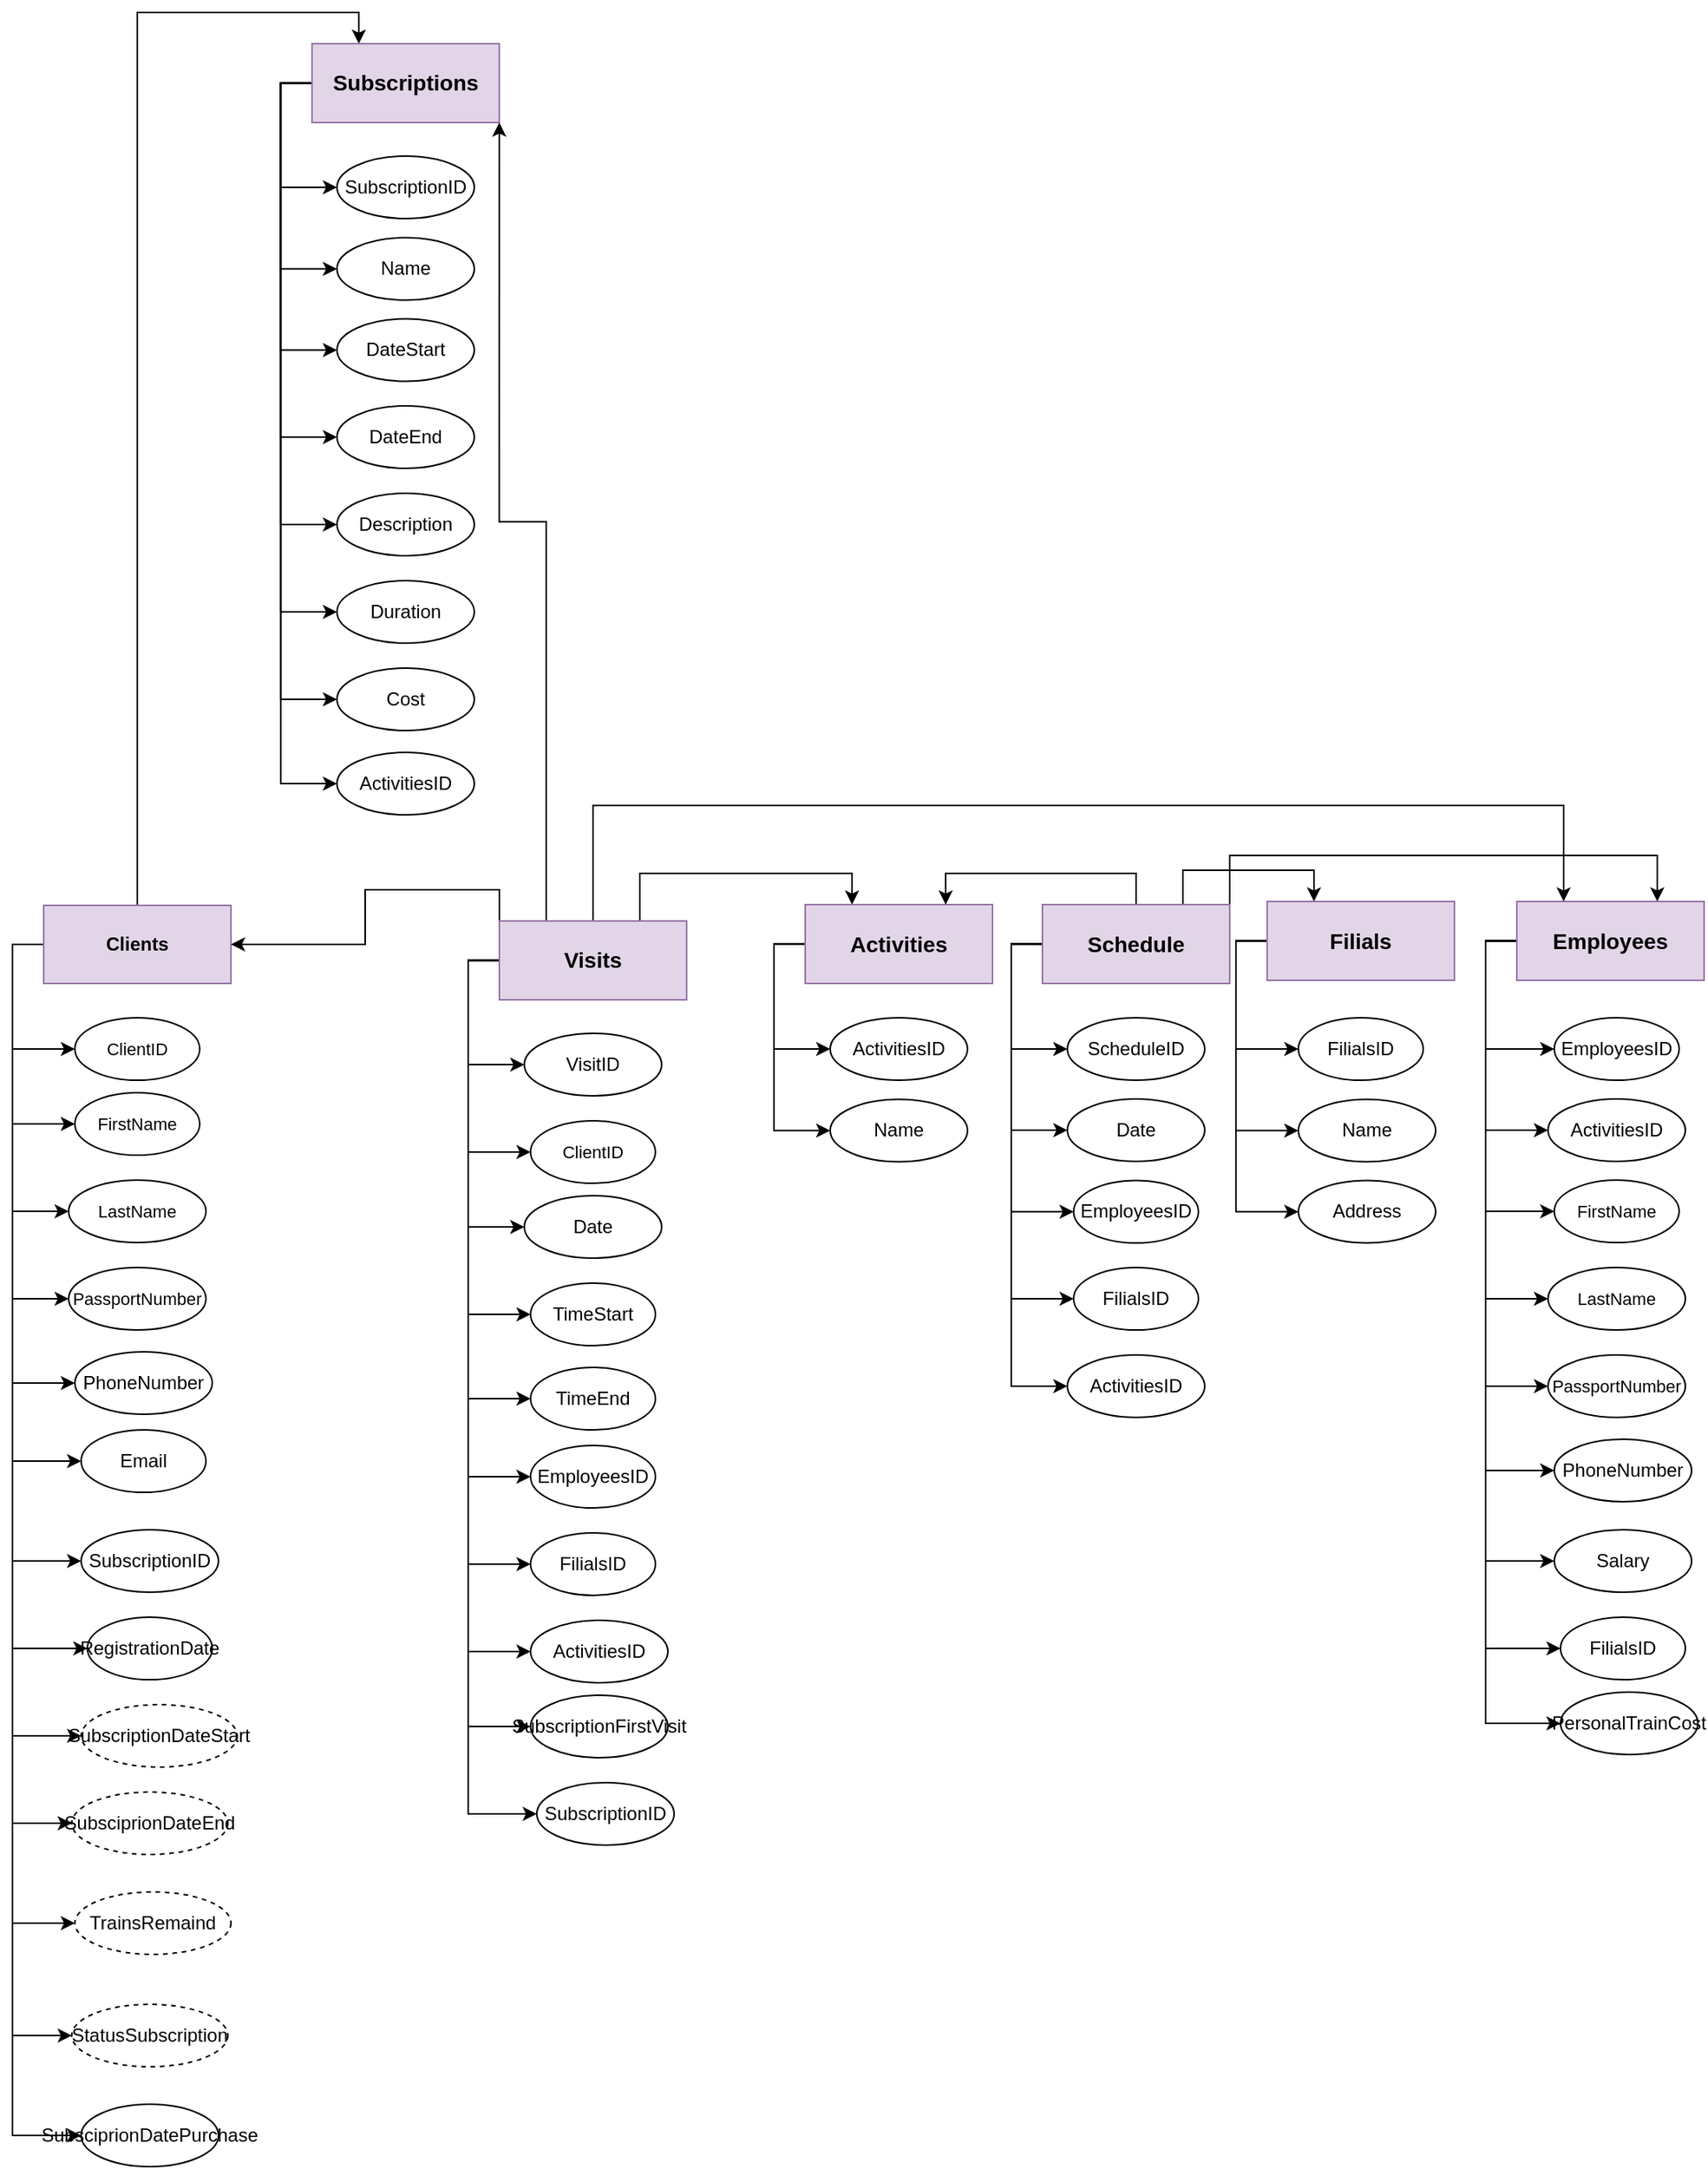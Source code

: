 <mxfile version="22.1.18" type="device" pages="2">
  <diagram id="olurmlpTIaS9eGWPFwW2" name="Conceptual model">
    <mxGraphModel dx="2977" dy="1035" grid="1" gridSize="8" guides="1" tooltips="1" connect="1" arrows="1" fold="1" page="1" pageScale="1" pageWidth="827" pageHeight="1169" math="0" shadow="0">
      <root>
        <mxCell id="mvMvy7dG3c4JRi--3KPx-0" />
        <mxCell id="mvMvy7dG3c4JRi--3KPx-1" parent="mvMvy7dG3c4JRi--3KPx-0" />
        <mxCell id="EUBY6KKePTbdF1983OPu-13" style="edgeStyle=orthogonalEdgeStyle;rounded=0;orthogonalLoop=1;jettySize=auto;html=1;exitX=0;exitY=0.5;exitDx=0;exitDy=0;entryX=0;entryY=0.5;entryDx=0;entryDy=0;" edge="1" parent="mvMvy7dG3c4JRi--3KPx-1" source="M0ErFEuxN4hbzDmXqBD7-0" target="UTFc04EULYGbY13OFU4R-19">
          <mxGeometry relative="1" as="geometry" />
        </mxCell>
        <mxCell id="EUBY6KKePTbdF1983OPu-14" style="edgeStyle=orthogonalEdgeStyle;rounded=0;orthogonalLoop=1;jettySize=auto;html=1;exitX=0;exitY=0.5;exitDx=0;exitDy=0;entryX=0;entryY=0.5;entryDx=0;entryDy=0;" edge="1" parent="mvMvy7dG3c4JRi--3KPx-1" source="M0ErFEuxN4hbzDmXqBD7-0" target="UTFc04EULYGbY13OFU4R-18">
          <mxGeometry relative="1" as="geometry" />
        </mxCell>
        <mxCell id="EUBY6KKePTbdF1983OPu-15" style="edgeStyle=orthogonalEdgeStyle;rounded=0;orthogonalLoop=1;jettySize=auto;html=1;exitX=0;exitY=0.5;exitDx=0;exitDy=0;entryX=0;entryY=0.5;entryDx=0;entryDy=0;" edge="1" parent="mvMvy7dG3c4JRi--3KPx-1" source="M0ErFEuxN4hbzDmXqBD7-0" target="G9yLdWEG9XToq5j9Gzfz-0">
          <mxGeometry relative="1" as="geometry" />
        </mxCell>
        <mxCell id="EUBY6KKePTbdF1983OPu-16" style="edgeStyle=orthogonalEdgeStyle;rounded=0;orthogonalLoop=1;jettySize=auto;html=1;exitX=0;exitY=0.5;exitDx=0;exitDy=0;entryX=0;entryY=0.5;entryDx=0;entryDy=0;" edge="1" parent="mvMvy7dG3c4JRi--3KPx-1" source="M0ErFEuxN4hbzDmXqBD7-0" target="_nEOiAuMXeEqVIGmUNGK-5">
          <mxGeometry relative="1" as="geometry" />
        </mxCell>
        <mxCell id="EUBY6KKePTbdF1983OPu-17" style="edgeStyle=orthogonalEdgeStyle;rounded=0;orthogonalLoop=1;jettySize=auto;html=1;exitX=0;exitY=0.5;exitDx=0;exitDy=0;entryX=0;entryY=0.5;entryDx=0;entryDy=0;" edge="1" parent="mvMvy7dG3c4JRi--3KPx-1" source="M0ErFEuxN4hbzDmXqBD7-0" target="_nEOiAuMXeEqVIGmUNGK-6">
          <mxGeometry relative="1" as="geometry" />
        </mxCell>
        <mxCell id="EUBY6KKePTbdF1983OPu-18" style="edgeStyle=orthogonalEdgeStyle;rounded=0;orthogonalLoop=1;jettySize=auto;html=1;exitX=0;exitY=0.5;exitDx=0;exitDy=0;entryX=0;entryY=0.5;entryDx=0;entryDy=0;" edge="1" parent="mvMvy7dG3c4JRi--3KPx-1" source="M0ErFEuxN4hbzDmXqBD7-0" target="NpwuuM2vTFCwnrGLAaPR-17">
          <mxGeometry relative="1" as="geometry" />
        </mxCell>
        <mxCell id="EUBY6KKePTbdF1983OPu-19" style="edgeStyle=orthogonalEdgeStyle;rounded=0;orthogonalLoop=1;jettySize=auto;html=1;exitX=0;exitY=0.5;exitDx=0;exitDy=0;entryX=0;entryY=0.5;entryDx=0;entryDy=0;" edge="1" parent="mvMvy7dG3c4JRi--3KPx-1" source="M0ErFEuxN4hbzDmXqBD7-0" target="_nEOiAuMXeEqVIGmUNGK-7">
          <mxGeometry relative="1" as="geometry" />
        </mxCell>
        <mxCell id="EUBY6KKePTbdF1983OPu-20" style="edgeStyle=orthogonalEdgeStyle;rounded=0;orthogonalLoop=1;jettySize=auto;html=1;exitX=0;exitY=0.5;exitDx=0;exitDy=0;entryX=0;entryY=0.5;entryDx=0;entryDy=0;" edge="1" parent="mvMvy7dG3c4JRi--3KPx-1" source="M0ErFEuxN4hbzDmXqBD7-0" target="_nEOiAuMXeEqVIGmUNGK-8">
          <mxGeometry relative="1" as="geometry" />
        </mxCell>
        <mxCell id="EUBY6KKePTbdF1983OPu-21" style="edgeStyle=orthogonalEdgeStyle;rounded=0;orthogonalLoop=1;jettySize=auto;html=1;exitX=0;exitY=0.5;exitDx=0;exitDy=0;entryX=0;entryY=0.5;entryDx=0;entryDy=0;" edge="1" parent="mvMvy7dG3c4JRi--3KPx-1" source="M0ErFEuxN4hbzDmXqBD7-0" target="EUBY6KKePTbdF1983OPu-67">
          <mxGeometry relative="1" as="geometry">
            <mxPoint x="-704" y="1140" as="targetPoint" />
          </mxGeometry>
        </mxCell>
        <mxCell id="EUBY6KKePTbdF1983OPu-22" style="edgeStyle=orthogonalEdgeStyle;rounded=0;orthogonalLoop=1;jettySize=auto;html=1;exitX=0;exitY=0.5;exitDx=0;exitDy=0;entryX=0;entryY=0.5;entryDx=0;entryDy=0;" edge="1" parent="mvMvy7dG3c4JRi--3KPx-1" source="M0ErFEuxN4hbzDmXqBD7-0" target="EUBY6KKePTbdF1983OPu-64">
          <mxGeometry relative="1" as="geometry">
            <mxPoint x="-704.0" y="1253" as="targetPoint" />
          </mxGeometry>
        </mxCell>
        <mxCell id="EUBY6KKePTbdF1983OPu-23" style="edgeStyle=orthogonalEdgeStyle;rounded=0;orthogonalLoop=1;jettySize=auto;html=1;exitX=0;exitY=0.5;exitDx=0;exitDy=0;entryX=0;entryY=0.5;entryDx=0;entryDy=0;" edge="1" parent="mvMvy7dG3c4JRi--3KPx-1" source="M0ErFEuxN4hbzDmXqBD7-0" target="_nEOiAuMXeEqVIGmUNGK-19">
          <mxGeometry relative="1" as="geometry" />
        </mxCell>
        <mxCell id="EUBY6KKePTbdF1983OPu-63" style="edgeStyle=orthogonalEdgeStyle;rounded=0;orthogonalLoop=1;jettySize=auto;html=1;exitX=0;exitY=0.5;exitDx=0;exitDy=0;entryX=0;entryY=0.5;entryDx=0;entryDy=0;" edge="1" parent="mvMvy7dG3c4JRi--3KPx-1" source="M0ErFEuxN4hbzDmXqBD7-0" target="EUBY6KKePTbdF1983OPu-65">
          <mxGeometry relative="1" as="geometry">
            <mxPoint x="-704.0" y="1196" as="targetPoint" />
          </mxGeometry>
        </mxCell>
        <mxCell id="EUBY6KKePTbdF1983OPu-70" style="edgeStyle=orthogonalEdgeStyle;rounded=0;orthogonalLoop=1;jettySize=auto;html=1;exitX=0;exitY=0.5;exitDx=0;exitDy=0;entryX=0;entryY=0.5;entryDx=0;entryDy=0;" edge="1" parent="mvMvy7dG3c4JRi--3KPx-1" source="M0ErFEuxN4hbzDmXqBD7-0" target="EUBY6KKePTbdF1983OPu-68">
          <mxGeometry relative="1" as="geometry" />
        </mxCell>
        <mxCell id="lQ78tveBMNB7LiA6N8DS-0" style="edgeStyle=orthogonalEdgeStyle;rounded=0;orthogonalLoop=1;jettySize=auto;html=1;exitX=0.5;exitY=0;exitDx=0;exitDy=0;entryX=0.25;entryY=0;entryDx=0;entryDy=0;" edge="1" parent="mvMvy7dG3c4JRi--3KPx-1" source="M0ErFEuxN4hbzDmXqBD7-0" target="_nEOiAuMXeEqVIGmUNGK-2">
          <mxGeometry relative="1" as="geometry" />
        </mxCell>
        <mxCell id="M0ErFEuxN4hbzDmXqBD7-0" value="Clients" style="rounded=0;whiteSpace=wrap;html=1;fillColor=#e1d5e7;strokeColor=#9673a6;fontStyle=1" parent="mvMvy7dG3c4JRi--3KPx-1" vertex="1">
          <mxGeometry x="-728" y="608" width="120" height="50" as="geometry" />
        </mxCell>
        <mxCell id="EUBY6KKePTbdF1983OPu-52" style="edgeStyle=orthogonalEdgeStyle;rounded=0;orthogonalLoop=1;jettySize=auto;html=1;exitX=0;exitY=0.5;exitDx=0;exitDy=0;entryX=0;entryY=0.5;entryDx=0;entryDy=0;" edge="1" parent="mvMvy7dG3c4JRi--3KPx-1" source="VRfcgzJRMimNpDpBmcKM-0" target="NpwuuM2vTFCwnrGLAaPR-15">
          <mxGeometry relative="1" as="geometry" />
        </mxCell>
        <mxCell id="EUBY6KKePTbdF1983OPu-53" style="edgeStyle=orthogonalEdgeStyle;rounded=0;orthogonalLoop=1;jettySize=auto;html=1;exitX=0;exitY=0.5;exitDx=0;exitDy=0;entryX=0;entryY=0.5;entryDx=0;entryDy=0;" edge="1" parent="mvMvy7dG3c4JRi--3KPx-1" source="VRfcgzJRMimNpDpBmcKM-0" target="tMsVtBWJX_SnVHp4wFZJ-6">
          <mxGeometry relative="1" as="geometry" />
        </mxCell>
        <mxCell id="EUBY6KKePTbdF1983OPu-54" style="edgeStyle=orthogonalEdgeStyle;rounded=0;orthogonalLoop=1;jettySize=auto;html=1;exitX=0;exitY=0.5;exitDx=0;exitDy=0;entryX=0;entryY=0.5;entryDx=0;entryDy=0;" edge="1" parent="mvMvy7dG3c4JRi--3KPx-1" source="VRfcgzJRMimNpDpBmcKM-0" target="tMsVtBWJX_SnVHp4wFZJ-8">
          <mxGeometry relative="1" as="geometry" />
        </mxCell>
        <mxCell id="EUBY6KKePTbdF1983OPu-55" style="edgeStyle=orthogonalEdgeStyle;rounded=0;orthogonalLoop=1;jettySize=auto;html=1;exitX=0;exitY=0.5;exitDx=0;exitDy=0;entryX=0;entryY=0.5;entryDx=0;entryDy=0;" edge="1" parent="mvMvy7dG3c4JRi--3KPx-1" source="VRfcgzJRMimNpDpBmcKM-0" target="tMsVtBWJX_SnVHp4wFZJ-9">
          <mxGeometry relative="1" as="geometry" />
        </mxCell>
        <mxCell id="EUBY6KKePTbdF1983OPu-56" style="edgeStyle=orthogonalEdgeStyle;rounded=0;orthogonalLoop=1;jettySize=auto;html=1;exitX=0;exitY=0.5;exitDx=0;exitDy=0;entryX=0;entryY=0.5;entryDx=0;entryDy=0;" edge="1" parent="mvMvy7dG3c4JRi--3KPx-1" source="VRfcgzJRMimNpDpBmcKM-0" target="tMsVtBWJX_SnVHp4wFZJ-10">
          <mxGeometry relative="1" as="geometry" />
        </mxCell>
        <mxCell id="EUBY6KKePTbdF1983OPu-57" style="edgeStyle=orthogonalEdgeStyle;rounded=0;orthogonalLoop=1;jettySize=auto;html=1;exitX=0;exitY=0.5;exitDx=0;exitDy=0;entryX=0;entryY=0.5;entryDx=0;entryDy=0;" edge="1" parent="mvMvy7dG3c4JRi--3KPx-1" source="VRfcgzJRMimNpDpBmcKM-0" target="tMsVtBWJX_SnVHp4wFZJ-11">
          <mxGeometry relative="1" as="geometry" />
        </mxCell>
        <mxCell id="EUBY6KKePTbdF1983OPu-58" style="edgeStyle=orthogonalEdgeStyle;rounded=0;orthogonalLoop=1;jettySize=auto;html=1;exitX=0;exitY=0.5;exitDx=0;exitDy=0;entryX=0;entryY=0.5;entryDx=0;entryDy=0;" edge="1" parent="mvMvy7dG3c4JRi--3KPx-1" source="VRfcgzJRMimNpDpBmcKM-0" target="_nEOiAuMXeEqVIGmUNGK-17">
          <mxGeometry relative="1" as="geometry" />
        </mxCell>
        <mxCell id="EUBY6KKePTbdF1983OPu-59" style="edgeStyle=orthogonalEdgeStyle;rounded=0;orthogonalLoop=1;jettySize=auto;html=1;exitX=0;exitY=0.5;exitDx=0;exitDy=0;entryX=0;entryY=0.5;entryDx=0;entryDy=0;" edge="1" parent="mvMvy7dG3c4JRi--3KPx-1" source="VRfcgzJRMimNpDpBmcKM-0" target="tMsVtBWJX_SnVHp4wFZJ-14">
          <mxGeometry relative="1" as="geometry" />
        </mxCell>
        <mxCell id="EUBY6KKePTbdF1983OPu-60" style="edgeStyle=orthogonalEdgeStyle;rounded=0;orthogonalLoop=1;jettySize=auto;html=1;exitX=0;exitY=0.5;exitDx=0;exitDy=0;entryX=0;entryY=0.5;entryDx=0;entryDy=0;" edge="1" parent="mvMvy7dG3c4JRi--3KPx-1" source="VRfcgzJRMimNpDpBmcKM-0" target="EUBY6KKePTbdF1983OPu-2">
          <mxGeometry relative="1" as="geometry" />
        </mxCell>
        <mxCell id="VRfcgzJRMimNpDpBmcKM-0" value="&lt;span style=&quot;font-size: 14px;&quot;&gt;Employees&lt;/span&gt;" style="rounded=0;whiteSpace=wrap;html=1;fillColor=#e1d5e7;strokeColor=#9673a6;fontStyle=1" parent="mvMvy7dG3c4JRi--3KPx-1" vertex="1">
          <mxGeometry x="216" y="605.5" width="120" height="50.5" as="geometry" />
        </mxCell>
        <mxCell id="UTFc04EULYGbY13OFU4R-18" value="&lt;div style=&quot;text-align: left;&quot;&gt;&lt;span style=&quot;background-color: initial;&quot;&gt;FirstName&lt;/span&gt;&lt;/div&gt;" style="ellipse;whiteSpace=wrap;html=1;fontSize=11;" parent="mvMvy7dG3c4JRi--3KPx-1" vertex="1">
          <mxGeometry x="-708" y="728" width="80" height="40" as="geometry" />
        </mxCell>
        <mxCell id="UTFc04EULYGbY13OFU4R-19" value="&lt;div style=&quot;text-align: left;&quot;&gt;&lt;span style=&quot;background-color: initial;&quot;&gt;ClientID&lt;/span&gt;&lt;/div&gt;" style="ellipse;whiteSpace=wrap;html=1;fontSize=11;" parent="mvMvy7dG3c4JRi--3KPx-1" vertex="1">
          <mxGeometry x="-708" y="680" width="80" height="40" as="geometry" />
        </mxCell>
        <mxCell id="NpwuuM2vTFCwnrGLAaPR-14" value="FilialsID" style="ellipse;whiteSpace=wrap;html=1;fontSize=12;" parent="mvMvy7dG3c4JRi--3KPx-1" vertex="1">
          <mxGeometry x="76" y="680" width="80" height="40" as="geometry" />
        </mxCell>
        <mxCell id="NpwuuM2vTFCwnrGLAaPR-15" value="&lt;span style=&quot;font-size: 12px ; text-align: left&quot;&gt;EmployeesID&lt;/span&gt;" style="ellipse;whiteSpace=wrap;html=1;fontSize=12;" parent="mvMvy7dG3c4JRi--3KPx-1" vertex="1">
          <mxGeometry x="240" y="680" width="80" height="40" as="geometry" />
        </mxCell>
        <mxCell id="NpwuuM2vTFCwnrGLAaPR-17" value="&lt;span style=&quot;text-align: left&quot;&gt;Email&lt;/span&gt;" style="ellipse;whiteSpace=wrap;html=1;" parent="mvMvy7dG3c4JRi--3KPx-1" vertex="1">
          <mxGeometry x="-704" y="944" width="80" height="40" as="geometry" />
        </mxCell>
        <mxCell id="iZ24tSFCa-UFtIa8S1wH-7" style="edgeStyle=orthogonalEdgeStyle;rounded=0;orthogonalLoop=1;jettySize=auto;html=1;exitX=0.5;exitY=1;exitDx=0;exitDy=0;" parent="mvMvy7dG3c4JRi--3KPx-1" edge="1">
          <mxGeometry relative="1" as="geometry">
            <mxPoint x="-642" y="1016" as="sourcePoint" />
            <mxPoint x="-642" y="1016" as="targetPoint" />
          </mxGeometry>
        </mxCell>
        <mxCell id="G9yLdWEG9XToq5j9Gzfz-0" value="&lt;font style=&quot;font-size: 11px&quot;&gt;LastName&lt;/font&gt;" style="ellipse;whiteSpace=wrap;html=1;" parent="mvMvy7dG3c4JRi--3KPx-1" vertex="1">
          <mxGeometry x="-712" y="784" width="88" height="40" as="geometry" />
        </mxCell>
        <mxCell id="EUBY6KKePTbdF1983OPu-47" style="edgeStyle=orthogonalEdgeStyle;rounded=0;orthogonalLoop=1;jettySize=auto;html=1;exitX=0;exitY=0.5;exitDx=0;exitDy=0;entryX=0;entryY=0.5;entryDx=0;entryDy=0;" edge="1" parent="mvMvy7dG3c4JRi--3KPx-1" source="_nEOiAuMXeEqVIGmUNGK-1" target="NpwuuM2vTFCwnrGLAaPR-14">
          <mxGeometry relative="1" as="geometry" />
        </mxCell>
        <mxCell id="EUBY6KKePTbdF1983OPu-48" style="edgeStyle=orthogonalEdgeStyle;rounded=0;orthogonalLoop=1;jettySize=auto;html=1;exitX=0;exitY=0.5;exitDx=0;exitDy=0;entryX=0;entryY=0.5;entryDx=0;entryDy=0;" edge="1" parent="mvMvy7dG3c4JRi--3KPx-1" source="_nEOiAuMXeEqVIGmUNGK-1" target="_nEOiAuMXeEqVIGmUNGK-12">
          <mxGeometry relative="1" as="geometry" />
        </mxCell>
        <mxCell id="EUBY6KKePTbdF1983OPu-49" style="edgeStyle=orthogonalEdgeStyle;rounded=0;orthogonalLoop=1;jettySize=auto;html=1;exitX=0;exitY=0.5;exitDx=0;exitDy=0;entryX=0;entryY=0.5;entryDx=0;entryDy=0;" edge="1" parent="mvMvy7dG3c4JRi--3KPx-1" source="_nEOiAuMXeEqVIGmUNGK-1" target="_nEOiAuMXeEqVIGmUNGK-18">
          <mxGeometry relative="1" as="geometry" />
        </mxCell>
        <mxCell id="_nEOiAuMXeEqVIGmUNGK-1" value="&lt;span style=&quot;font-size: 14px;&quot;&gt;Filials&lt;/span&gt;" style="rounded=0;whiteSpace=wrap;html=1;fillColor=#e1d5e7;strokeColor=#9673a6;fontStyle=1" vertex="1" parent="mvMvy7dG3c4JRi--3KPx-1">
          <mxGeometry x="56" y="605.5" width="120" height="50.5" as="geometry" />
        </mxCell>
        <mxCell id="EUBY6KKePTbdF1983OPu-24" style="edgeStyle=orthogonalEdgeStyle;rounded=0;orthogonalLoop=1;jettySize=auto;html=1;exitX=0;exitY=0.5;exitDx=0;exitDy=0;entryX=0;entryY=0.5;entryDx=0;entryDy=0;" edge="1" parent="mvMvy7dG3c4JRi--3KPx-1" source="_nEOiAuMXeEqVIGmUNGK-2" target="_nEOiAuMXeEqVIGmUNGK-11">
          <mxGeometry relative="1" as="geometry" />
        </mxCell>
        <mxCell id="EUBY6KKePTbdF1983OPu-25" style="edgeStyle=orthogonalEdgeStyle;rounded=0;orthogonalLoop=1;jettySize=auto;html=1;exitX=0;exitY=0.5;exitDx=0;exitDy=0;entryX=0;entryY=0.5;entryDx=0;entryDy=0;" edge="1" parent="mvMvy7dG3c4JRi--3KPx-1" source="_nEOiAuMXeEqVIGmUNGK-2" target="_nEOiAuMXeEqVIGmUNGK-13">
          <mxGeometry relative="1" as="geometry" />
        </mxCell>
        <mxCell id="EUBY6KKePTbdF1983OPu-26" style="edgeStyle=orthogonalEdgeStyle;rounded=0;orthogonalLoop=1;jettySize=auto;html=1;exitX=0;exitY=0.5;exitDx=0;exitDy=0;entryX=0;entryY=0.5;entryDx=0;entryDy=0;" edge="1" parent="mvMvy7dG3c4JRi--3KPx-1" source="_nEOiAuMXeEqVIGmUNGK-2" target="_nEOiAuMXeEqVIGmUNGK-25">
          <mxGeometry relative="1" as="geometry" />
        </mxCell>
        <mxCell id="EUBY6KKePTbdF1983OPu-27" style="edgeStyle=orthogonalEdgeStyle;rounded=0;orthogonalLoop=1;jettySize=auto;html=1;exitX=0;exitY=0.5;exitDx=0;exitDy=0;entryX=0;entryY=0.5;entryDx=0;entryDy=0;" edge="1" parent="mvMvy7dG3c4JRi--3KPx-1" source="_nEOiAuMXeEqVIGmUNGK-2" target="EUBY6KKePTbdF1983OPu-7">
          <mxGeometry relative="1" as="geometry" />
        </mxCell>
        <mxCell id="EUBY6KKePTbdF1983OPu-28" style="edgeStyle=orthogonalEdgeStyle;rounded=0;orthogonalLoop=1;jettySize=auto;html=1;exitX=0;exitY=0.5;exitDx=0;exitDy=0;entryX=0;entryY=0.5;entryDx=0;entryDy=0;" edge="1" parent="mvMvy7dG3c4JRi--3KPx-1" source="_nEOiAuMXeEqVIGmUNGK-2" target="_nEOiAuMXeEqVIGmUNGK-28">
          <mxGeometry relative="1" as="geometry" />
        </mxCell>
        <mxCell id="EUBY6KKePTbdF1983OPu-29" style="edgeStyle=orthogonalEdgeStyle;rounded=0;orthogonalLoop=1;jettySize=auto;html=1;exitX=0;exitY=0.5;exitDx=0;exitDy=0;entryX=0;entryY=0.5;entryDx=0;entryDy=0;" edge="1" parent="mvMvy7dG3c4JRi--3KPx-1" source="_nEOiAuMXeEqVIGmUNGK-2" target="_nEOiAuMXeEqVIGmUNGK-24">
          <mxGeometry relative="1" as="geometry" />
        </mxCell>
        <mxCell id="EUBY6KKePTbdF1983OPu-30" style="edgeStyle=orthogonalEdgeStyle;rounded=0;orthogonalLoop=1;jettySize=auto;html=1;exitX=0;exitY=0.5;exitDx=0;exitDy=0;entryX=0;entryY=0.5;entryDx=0;entryDy=0;" edge="1" parent="mvMvy7dG3c4JRi--3KPx-1" source="_nEOiAuMXeEqVIGmUNGK-2" target="_nEOiAuMXeEqVIGmUNGK-16">
          <mxGeometry relative="1" as="geometry" />
        </mxCell>
        <mxCell id="EUBY6KKePTbdF1983OPu-31" style="edgeStyle=orthogonalEdgeStyle;rounded=0;orthogonalLoop=1;jettySize=auto;html=1;exitX=0;exitY=0.5;exitDx=0;exitDy=0;entryX=0;entryY=0.5;entryDx=0;entryDy=0;" edge="1" parent="mvMvy7dG3c4JRi--3KPx-1" source="_nEOiAuMXeEqVIGmUNGK-2" target="_nEOiAuMXeEqVIGmUNGK-35">
          <mxGeometry relative="1" as="geometry" />
        </mxCell>
        <mxCell id="_nEOiAuMXeEqVIGmUNGK-2" value="&lt;span style=&quot;font-size: 14px;&quot;&gt;Subscriptions&lt;/span&gt;" style="rounded=0;whiteSpace=wrap;html=1;fillColor=#e1d5e7;strokeColor=#9673a6;fontStyle=1" vertex="1" parent="mvMvy7dG3c4JRi--3KPx-1">
          <mxGeometry x="-556.06" y="56" width="120" height="50.5" as="geometry" />
        </mxCell>
        <mxCell id="EUBY6KKePTbdF1983OPu-32" style="edgeStyle=orthogonalEdgeStyle;rounded=0;orthogonalLoop=1;jettySize=auto;html=1;exitX=0;exitY=0.5;exitDx=0;exitDy=0;entryX=0;entryY=0.5;entryDx=0;entryDy=0;" edge="1" parent="mvMvy7dG3c4JRi--3KPx-1" source="_nEOiAuMXeEqVIGmUNGK-3" target="_nEOiAuMXeEqVIGmUNGK-31">
          <mxGeometry relative="1" as="geometry" />
        </mxCell>
        <mxCell id="EUBY6KKePTbdF1983OPu-33" style="edgeStyle=orthogonalEdgeStyle;rounded=0;orthogonalLoop=1;jettySize=auto;html=1;exitX=0;exitY=0.5;exitDx=0;exitDy=0;entryX=0;entryY=0.5;entryDx=0;entryDy=0;" edge="1" parent="mvMvy7dG3c4JRi--3KPx-1" source="_nEOiAuMXeEqVIGmUNGK-3" target="EUBY6KKePTbdF1983OPu-1">
          <mxGeometry relative="1" as="geometry" />
        </mxCell>
        <mxCell id="EUBY6KKePTbdF1983OPu-34" style="edgeStyle=orthogonalEdgeStyle;rounded=0;orthogonalLoop=1;jettySize=auto;html=1;exitX=0;exitY=0.5;exitDx=0;exitDy=0;entryX=0;entryY=0.5;entryDx=0;entryDy=0;" edge="1" parent="mvMvy7dG3c4JRi--3KPx-1" source="_nEOiAuMXeEqVIGmUNGK-3" target="_nEOiAuMXeEqVIGmUNGK-29">
          <mxGeometry relative="1" as="geometry" />
        </mxCell>
        <mxCell id="EUBY6KKePTbdF1983OPu-35" style="edgeStyle=orthogonalEdgeStyle;rounded=0;orthogonalLoop=1;jettySize=auto;html=1;exitX=0;exitY=0.5;exitDx=0;exitDy=0;entryX=0;entryY=0.5;entryDx=0;entryDy=0;" edge="1" parent="mvMvy7dG3c4JRi--3KPx-1" source="_nEOiAuMXeEqVIGmUNGK-3" target="tMsVtBWJX_SnVHp4wFZJ-1">
          <mxGeometry relative="1" as="geometry" />
        </mxCell>
        <mxCell id="EUBY6KKePTbdF1983OPu-36" style="edgeStyle=orthogonalEdgeStyle;rounded=0;orthogonalLoop=1;jettySize=auto;html=1;exitX=0;exitY=0.5;exitDx=0;exitDy=0;entryX=0;entryY=0.5;entryDx=0;entryDy=0;" edge="1" parent="mvMvy7dG3c4JRi--3KPx-1" source="_nEOiAuMXeEqVIGmUNGK-3" target="EUBY6KKePTbdF1983OPu-4">
          <mxGeometry relative="1" as="geometry" />
        </mxCell>
        <mxCell id="EUBY6KKePTbdF1983OPu-37" style="edgeStyle=orthogonalEdgeStyle;rounded=0;orthogonalLoop=1;jettySize=auto;html=1;exitX=0;exitY=0.5;exitDx=0;exitDy=0;entryX=0;entryY=0.5;entryDx=0;entryDy=0;" edge="1" parent="mvMvy7dG3c4JRi--3KPx-1" source="_nEOiAuMXeEqVIGmUNGK-3" target="EUBY6KKePTbdF1983OPu-3">
          <mxGeometry relative="1" as="geometry" />
        </mxCell>
        <mxCell id="EUBY6KKePTbdF1983OPu-38" style="edgeStyle=orthogonalEdgeStyle;rounded=0;orthogonalLoop=1;jettySize=auto;html=1;exitX=0;exitY=0.5;exitDx=0;exitDy=0;entryX=0;entryY=0.5;entryDx=0;entryDy=0;" edge="1" parent="mvMvy7dG3c4JRi--3KPx-1" source="_nEOiAuMXeEqVIGmUNGK-3" target="EUBY6KKePTbdF1983OPu-5">
          <mxGeometry relative="1" as="geometry" />
        </mxCell>
        <mxCell id="EUBY6KKePTbdF1983OPu-39" style="edgeStyle=orthogonalEdgeStyle;rounded=0;orthogonalLoop=1;jettySize=auto;html=1;exitX=0;exitY=0.5;exitDx=0;exitDy=0;entryX=0;entryY=0.5;entryDx=0;entryDy=0;" edge="1" parent="mvMvy7dG3c4JRi--3KPx-1" source="_nEOiAuMXeEqVIGmUNGK-3" target="EUBY6KKePTbdF1983OPu-6">
          <mxGeometry relative="1" as="geometry" />
        </mxCell>
        <mxCell id="EUBY6KKePTbdF1983OPu-40" style="edgeStyle=orthogonalEdgeStyle;rounded=0;orthogonalLoop=1;jettySize=auto;html=1;exitX=0;exitY=0.5;exitDx=0;exitDy=0;entryX=0;entryY=0.5;entryDx=0;entryDy=0;" edge="1" parent="mvMvy7dG3c4JRi--3KPx-1" source="_nEOiAuMXeEqVIGmUNGK-3" target="EUBY6KKePTbdF1983OPu-8">
          <mxGeometry relative="1" as="geometry" />
        </mxCell>
        <mxCell id="EUBY6KKePTbdF1983OPu-78" style="edgeStyle=orthogonalEdgeStyle;rounded=0;orthogonalLoop=1;jettySize=auto;html=1;exitX=0;exitY=0.5;exitDx=0;exitDy=0;entryX=0;entryY=0.5;entryDx=0;entryDy=0;" edge="1" parent="mvMvy7dG3c4JRi--3KPx-1" source="_nEOiAuMXeEqVIGmUNGK-3" target="EUBY6KKePTbdF1983OPu-77">
          <mxGeometry relative="1" as="geometry" />
        </mxCell>
        <mxCell id="UlOdh88ExtMkaHz1veTh-0" style="edgeStyle=orthogonalEdgeStyle;rounded=0;orthogonalLoop=1;jettySize=auto;html=1;exitX=0;exitY=0;exitDx=0;exitDy=0;entryX=1;entryY=0.5;entryDx=0;entryDy=0;" edge="1" parent="mvMvy7dG3c4JRi--3KPx-1" source="_nEOiAuMXeEqVIGmUNGK-3" target="M0ErFEuxN4hbzDmXqBD7-0">
          <mxGeometry relative="1" as="geometry" />
        </mxCell>
        <mxCell id="zOgzmNHSOeU-rA7MUSt5-0" style="edgeStyle=orthogonalEdgeStyle;rounded=0;orthogonalLoop=1;jettySize=auto;html=1;exitX=0.25;exitY=0;exitDx=0;exitDy=0;entryX=1;entryY=1;entryDx=0;entryDy=0;" edge="1" parent="mvMvy7dG3c4JRi--3KPx-1" source="_nEOiAuMXeEqVIGmUNGK-3" target="_nEOiAuMXeEqVIGmUNGK-2">
          <mxGeometry relative="1" as="geometry" />
        </mxCell>
        <mxCell id="Gz3sO6H3tfFw44WCcqbY-0" style="edgeStyle=orthogonalEdgeStyle;rounded=0;orthogonalLoop=1;jettySize=auto;html=1;exitX=0.75;exitY=0;exitDx=0;exitDy=0;entryX=0.25;entryY=0;entryDx=0;entryDy=0;" edge="1" parent="mvMvy7dG3c4JRi--3KPx-1" source="_nEOiAuMXeEqVIGmUNGK-3" target="_nEOiAuMXeEqVIGmUNGK-4">
          <mxGeometry relative="1" as="geometry" />
        </mxCell>
        <mxCell id="IfZXf6xKVgLYY0Tcy2lj-0" style="edgeStyle=orthogonalEdgeStyle;rounded=0;orthogonalLoop=1;jettySize=auto;html=1;exitX=0.5;exitY=0;exitDx=0;exitDy=0;entryX=0.25;entryY=0;entryDx=0;entryDy=0;" edge="1" parent="mvMvy7dG3c4JRi--3KPx-1" source="_nEOiAuMXeEqVIGmUNGK-3" target="VRfcgzJRMimNpDpBmcKM-0">
          <mxGeometry relative="1" as="geometry">
            <Array as="points">
              <mxPoint x="-376" y="544" />
              <mxPoint x="246" y="544" />
            </Array>
          </mxGeometry>
        </mxCell>
        <mxCell id="_nEOiAuMXeEqVIGmUNGK-3" value="&lt;span style=&quot;font-size: 14px;&quot;&gt;Visits&lt;/span&gt;" style="rounded=0;whiteSpace=wrap;html=1;fillColor=#e1d5e7;strokeColor=#9673a6;fontStyle=1" vertex="1" parent="mvMvy7dG3c4JRi--3KPx-1">
          <mxGeometry x="-436" y="618" width="120" height="50.5" as="geometry" />
        </mxCell>
        <mxCell id="EUBY6KKePTbdF1983OPu-41" style="edgeStyle=orthogonalEdgeStyle;rounded=0;orthogonalLoop=1;jettySize=auto;html=1;exitX=0;exitY=0.5;exitDx=0;exitDy=0;entryX=0;entryY=0.5;entryDx=0;entryDy=0;" edge="1" parent="mvMvy7dG3c4JRi--3KPx-1" source="_nEOiAuMXeEqVIGmUNGK-4" target="_nEOiAuMXeEqVIGmUNGK-26">
          <mxGeometry relative="1" as="geometry" />
        </mxCell>
        <mxCell id="EUBY6KKePTbdF1983OPu-42" style="edgeStyle=orthogonalEdgeStyle;rounded=0;orthogonalLoop=1;jettySize=auto;html=1;exitX=0;exitY=0.5;exitDx=0;exitDy=0;entryX=0;entryY=0.5;entryDx=0;entryDy=0;" edge="1" parent="mvMvy7dG3c4JRi--3KPx-1" source="_nEOiAuMXeEqVIGmUNGK-4" target="_nEOiAuMXeEqVIGmUNGK-36">
          <mxGeometry relative="1" as="geometry" />
        </mxCell>
        <mxCell id="_nEOiAuMXeEqVIGmUNGK-4" value="&lt;span style=&quot;font-size: 14px;&quot;&gt;Activities&lt;/span&gt;" style="rounded=0;whiteSpace=wrap;html=1;fillColor=#e1d5e7;strokeColor=#9673a6;fontStyle=1" vertex="1" parent="mvMvy7dG3c4JRi--3KPx-1">
          <mxGeometry x="-240" y="607.5" width="120" height="50.5" as="geometry" />
        </mxCell>
        <mxCell id="_nEOiAuMXeEqVIGmUNGK-5" value="&lt;font style=&quot;font-size: 11px&quot;&gt;PassportNumber&lt;/font&gt;" style="ellipse;whiteSpace=wrap;html=1;" vertex="1" parent="mvMvy7dG3c4JRi--3KPx-1">
          <mxGeometry x="-712" y="840" width="88" height="40" as="geometry" />
        </mxCell>
        <mxCell id="_nEOiAuMXeEqVIGmUNGK-6" value="PhoneNumber" style="ellipse;whiteSpace=wrap;html=1;" vertex="1" parent="mvMvy7dG3c4JRi--3KPx-1">
          <mxGeometry x="-708" y="894" width="88" height="40" as="geometry" />
        </mxCell>
        <mxCell id="_nEOiAuMXeEqVIGmUNGK-7" value="SubscriptionID" style="ellipse;whiteSpace=wrap;html=1;" vertex="1" parent="mvMvy7dG3c4JRi--3KPx-1">
          <mxGeometry x="-704" y="1008" width="88" height="40" as="geometry" />
        </mxCell>
        <mxCell id="_nEOiAuMXeEqVIGmUNGK-8" value="&lt;span style=&quot;font-size: 12px ; text-align: left&quot;&gt;RegistrationDate&lt;/span&gt;" style="ellipse;whiteSpace=wrap;html=1;fontSize=12;" vertex="1" parent="mvMvy7dG3c4JRi--3KPx-1">
          <mxGeometry x="-700" y="1064" width="80" height="40" as="geometry" />
        </mxCell>
        <mxCell id="_nEOiAuMXeEqVIGmUNGK-11" value="SubscriptionID" style="ellipse;whiteSpace=wrap;html=1;" vertex="1" parent="mvMvy7dG3c4JRi--3KPx-1">
          <mxGeometry x="-540.06" y="128" width="88" height="40" as="geometry" />
        </mxCell>
        <mxCell id="_nEOiAuMXeEqVIGmUNGK-12" value="Name" style="ellipse;whiteSpace=wrap;html=1;" vertex="1" parent="mvMvy7dG3c4JRi--3KPx-1">
          <mxGeometry x="76" y="732.25" width="88" height="40" as="geometry" />
        </mxCell>
        <mxCell id="_nEOiAuMXeEqVIGmUNGK-13" value="Name" style="ellipse;whiteSpace=wrap;html=1;" vertex="1" parent="mvMvy7dG3c4JRi--3KPx-1">
          <mxGeometry x="-540.06" y="180.25" width="88" height="40" as="geometry" />
        </mxCell>
        <mxCell id="_nEOiAuMXeEqVIGmUNGK-16" value="Cost" style="ellipse;whiteSpace=wrap;html=1;" vertex="1" parent="mvMvy7dG3c4JRi--3KPx-1">
          <mxGeometry x="-540.06" y="456" width="88" height="40" as="geometry" />
        </mxCell>
        <mxCell id="_nEOiAuMXeEqVIGmUNGK-17" value="Salary" style="ellipse;whiteSpace=wrap;html=1;" vertex="1" parent="mvMvy7dG3c4JRi--3KPx-1">
          <mxGeometry x="240" y="1008" width="88" height="40" as="geometry" />
        </mxCell>
        <mxCell id="_nEOiAuMXeEqVIGmUNGK-18" value="Address" style="ellipse;whiteSpace=wrap;html=1;" vertex="1" parent="mvMvy7dG3c4JRi--3KPx-1">
          <mxGeometry x="76" y="784.25" width="88" height="40" as="geometry" />
        </mxCell>
        <mxCell id="_nEOiAuMXeEqVIGmUNGK-19" value="SubsciprionDatePurchase" style="ellipse;whiteSpace=wrap;html=1;" vertex="1" parent="mvMvy7dG3c4JRi--3KPx-1">
          <mxGeometry x="-704" y="1376" width="88" height="40" as="geometry" />
        </mxCell>
        <mxCell id="_nEOiAuMXeEqVIGmUNGK-24" value="Duration" style="ellipse;whiteSpace=wrap;html=1;" vertex="1" parent="mvMvy7dG3c4JRi--3KPx-1">
          <mxGeometry x="-540.06" y="400" width="88" height="40" as="geometry" />
        </mxCell>
        <mxCell id="_nEOiAuMXeEqVIGmUNGK-25" value="DateStart" style="ellipse;whiteSpace=wrap;html=1;" vertex="1" parent="mvMvy7dG3c4JRi--3KPx-1">
          <mxGeometry x="-540.06" y="232.25" width="88" height="40" as="geometry" />
        </mxCell>
        <mxCell id="_nEOiAuMXeEqVIGmUNGK-26" value="ActivitiesID" style="ellipse;whiteSpace=wrap;html=1;" vertex="1" parent="mvMvy7dG3c4JRi--3KPx-1">
          <mxGeometry x="-224" y="680" width="88" height="40" as="geometry" />
        </mxCell>
        <mxCell id="_nEOiAuMXeEqVIGmUNGK-27" value="Date" style="ellipse;whiteSpace=wrap;html=1;" vertex="1" parent="mvMvy7dG3c4JRi--3KPx-1">
          <mxGeometry x="-72" y="732" width="88" height="40" as="geometry" />
        </mxCell>
        <mxCell id="_nEOiAuMXeEqVIGmUNGK-28" value="Description" style="ellipse;whiteSpace=wrap;html=1;" vertex="1" parent="mvMvy7dG3c4JRi--3KPx-1">
          <mxGeometry x="-540.06" y="344" width="88" height="40" as="geometry" />
        </mxCell>
        <mxCell id="_nEOiAuMXeEqVIGmUNGK-29" value="Date" style="ellipse;whiteSpace=wrap;html=1;" vertex="1" parent="mvMvy7dG3c4JRi--3KPx-1">
          <mxGeometry x="-420" y="794" width="88" height="40" as="geometry" />
        </mxCell>
        <mxCell id="_nEOiAuMXeEqVIGmUNGK-31" value="VisitID" style="ellipse;whiteSpace=wrap;html=1;" vertex="1" parent="mvMvy7dG3c4JRi--3KPx-1">
          <mxGeometry x="-420" y="690" width="88" height="40" as="geometry" />
        </mxCell>
        <mxCell id="_nEOiAuMXeEqVIGmUNGK-35" value="ActivitiesID" style="ellipse;whiteSpace=wrap;html=1;" vertex="1" parent="mvMvy7dG3c4JRi--3KPx-1">
          <mxGeometry x="-540.06" y="510" width="88" height="40" as="geometry" />
        </mxCell>
        <mxCell id="_nEOiAuMXeEqVIGmUNGK-36" value="Name" style="ellipse;whiteSpace=wrap;html=1;" vertex="1" parent="mvMvy7dG3c4JRi--3KPx-1">
          <mxGeometry x="-224" y="732.25" width="88" height="40" as="geometry" />
        </mxCell>
        <mxCell id="EUBY6KKePTbdF1983OPu-43" style="edgeStyle=orthogonalEdgeStyle;rounded=0;orthogonalLoop=1;jettySize=auto;html=1;exitX=0;exitY=0.5;exitDx=0;exitDy=0;entryX=0;entryY=0.5;entryDx=0;entryDy=0;" edge="1" parent="mvMvy7dG3c4JRi--3KPx-1" source="tMsVtBWJX_SnVHp4wFZJ-0" target="tMsVtBWJX_SnVHp4wFZJ-2">
          <mxGeometry relative="1" as="geometry" />
        </mxCell>
        <mxCell id="EUBY6KKePTbdF1983OPu-44" style="edgeStyle=orthogonalEdgeStyle;rounded=0;orthogonalLoop=1;jettySize=auto;html=1;exitX=0;exitY=0.5;exitDx=0;exitDy=0;entryX=0;entryY=0.5;entryDx=0;entryDy=0;" edge="1" parent="mvMvy7dG3c4JRi--3KPx-1" source="tMsVtBWJX_SnVHp4wFZJ-0" target="_nEOiAuMXeEqVIGmUNGK-27">
          <mxGeometry relative="1" as="geometry" />
        </mxCell>
        <mxCell id="EUBY6KKePTbdF1983OPu-46" style="edgeStyle=orthogonalEdgeStyle;rounded=0;orthogonalLoop=1;jettySize=auto;html=1;exitX=0;exitY=0.5;exitDx=0;exitDy=0;entryX=0;entryY=0.5;entryDx=0;entryDy=0;" edge="1" parent="mvMvy7dG3c4JRi--3KPx-1" source="tMsVtBWJX_SnVHp4wFZJ-0" target="tMsVtBWJX_SnVHp4wFZJ-3">
          <mxGeometry relative="1" as="geometry" />
        </mxCell>
        <mxCell id="EUBY6KKePTbdF1983OPu-74" style="edgeStyle=orthogonalEdgeStyle;rounded=0;orthogonalLoop=1;jettySize=auto;html=1;exitX=0;exitY=0.5;exitDx=0;exitDy=0;entryX=0;entryY=0.5;entryDx=0;entryDy=0;" edge="1" parent="mvMvy7dG3c4JRi--3KPx-1" source="tMsVtBWJX_SnVHp4wFZJ-0" target="EUBY6KKePTbdF1983OPu-71">
          <mxGeometry relative="1" as="geometry" />
        </mxCell>
        <mxCell id="EUBY6KKePTbdF1983OPu-76" style="edgeStyle=orthogonalEdgeStyle;rounded=0;orthogonalLoop=1;jettySize=auto;html=1;exitX=0;exitY=0.5;exitDx=0;exitDy=0;entryX=0;entryY=0.5;entryDx=0;entryDy=0;" edge="1" parent="mvMvy7dG3c4JRi--3KPx-1" source="tMsVtBWJX_SnVHp4wFZJ-0" target="EUBY6KKePTbdF1983OPu-75">
          <mxGeometry relative="1" as="geometry" />
        </mxCell>
        <mxCell id="sCzSrVIe6WVQ0HMLDp6u-0" style="edgeStyle=orthogonalEdgeStyle;rounded=0;orthogonalLoop=1;jettySize=auto;html=1;exitX=0.5;exitY=0;exitDx=0;exitDy=0;entryX=0.75;entryY=0;entryDx=0;entryDy=0;" edge="1" parent="mvMvy7dG3c4JRi--3KPx-1" source="tMsVtBWJX_SnVHp4wFZJ-0" target="_nEOiAuMXeEqVIGmUNGK-4">
          <mxGeometry relative="1" as="geometry" />
        </mxCell>
        <mxCell id="sCzSrVIe6WVQ0HMLDp6u-3" style="edgeStyle=orthogonalEdgeStyle;rounded=0;orthogonalLoop=1;jettySize=auto;html=1;exitX=0.75;exitY=0;exitDx=0;exitDy=0;entryX=0.25;entryY=0;entryDx=0;entryDy=0;" edge="1" parent="mvMvy7dG3c4JRi--3KPx-1" source="tMsVtBWJX_SnVHp4wFZJ-0" target="_nEOiAuMXeEqVIGmUNGK-1">
          <mxGeometry relative="1" as="geometry" />
        </mxCell>
        <mxCell id="sCzSrVIe6WVQ0HMLDp6u-4" style="edgeStyle=orthogonalEdgeStyle;rounded=0;orthogonalLoop=1;jettySize=auto;html=1;exitX=1;exitY=0;exitDx=0;exitDy=0;entryX=0.75;entryY=0;entryDx=0;entryDy=0;" edge="1" parent="mvMvy7dG3c4JRi--3KPx-1" source="tMsVtBWJX_SnVHp4wFZJ-0" target="VRfcgzJRMimNpDpBmcKM-0">
          <mxGeometry relative="1" as="geometry">
            <Array as="points">
              <mxPoint x="32" y="576" />
              <mxPoint x="306" y="576" />
            </Array>
          </mxGeometry>
        </mxCell>
        <mxCell id="tMsVtBWJX_SnVHp4wFZJ-0" value="&lt;span style=&quot;font-size: 14px;&quot;&gt;Schedule&lt;/span&gt;" style="rounded=0;whiteSpace=wrap;html=1;fillColor=#e1d5e7;strokeColor=#9673a6;fontStyle=1" vertex="1" parent="mvMvy7dG3c4JRi--3KPx-1">
          <mxGeometry x="-88" y="607.5" width="120" height="50.5" as="geometry" />
        </mxCell>
        <mxCell id="tMsVtBWJX_SnVHp4wFZJ-1" value="&lt;span style=&quot;font-size: 12px ; text-align: left&quot;&gt;TimeStart&lt;/span&gt;" style="ellipse;whiteSpace=wrap;html=1;fontSize=12;" vertex="1" parent="mvMvy7dG3c4JRi--3KPx-1">
          <mxGeometry x="-416" y="850" width="80" height="40" as="geometry" />
        </mxCell>
        <mxCell id="tMsVtBWJX_SnVHp4wFZJ-2" value="ScheduleID" style="ellipse;whiteSpace=wrap;html=1;" vertex="1" parent="mvMvy7dG3c4JRi--3KPx-1">
          <mxGeometry x="-72" y="680" width="88" height="40" as="geometry" />
        </mxCell>
        <mxCell id="tMsVtBWJX_SnVHp4wFZJ-3" value="&lt;span style=&quot;font-size: 12px ; text-align: left&quot;&gt;EmployeesID&lt;/span&gt;" style="ellipse;whiteSpace=wrap;html=1;fontSize=12;" vertex="1" parent="mvMvy7dG3c4JRi--3KPx-1">
          <mxGeometry x="-68" y="784.25" width="80" height="40" as="geometry" />
        </mxCell>
        <mxCell id="tMsVtBWJX_SnVHp4wFZJ-6" value="ActivitiesID" style="ellipse;whiteSpace=wrap;html=1;" vertex="1" parent="mvMvy7dG3c4JRi--3KPx-1">
          <mxGeometry x="236" y="732" width="88" height="40" as="geometry" />
        </mxCell>
        <mxCell id="tMsVtBWJX_SnVHp4wFZJ-8" value="&lt;div style=&quot;text-align: left;&quot;&gt;&lt;span style=&quot;background-color: initial;&quot;&gt;FirstName&lt;/span&gt;&lt;/div&gt;" style="ellipse;whiteSpace=wrap;html=1;fontSize=11;" vertex="1" parent="mvMvy7dG3c4JRi--3KPx-1">
          <mxGeometry x="240" y="784" width="80" height="40" as="geometry" />
        </mxCell>
        <mxCell id="tMsVtBWJX_SnVHp4wFZJ-9" value="&lt;font style=&quot;font-size: 11px&quot;&gt;LastName&lt;/font&gt;" style="ellipse;whiteSpace=wrap;html=1;" vertex="1" parent="mvMvy7dG3c4JRi--3KPx-1">
          <mxGeometry x="236" y="840" width="88" height="40" as="geometry" />
        </mxCell>
        <mxCell id="tMsVtBWJX_SnVHp4wFZJ-10" value="&lt;font style=&quot;font-size: 11px&quot;&gt;PassportNumber&lt;/font&gt;" style="ellipse;whiteSpace=wrap;html=1;" vertex="1" parent="mvMvy7dG3c4JRi--3KPx-1">
          <mxGeometry x="236" y="896" width="88" height="40" as="geometry" />
        </mxCell>
        <mxCell id="tMsVtBWJX_SnVHp4wFZJ-11" value="PhoneNumber" style="ellipse;whiteSpace=wrap;html=1;" vertex="1" parent="mvMvy7dG3c4JRi--3KPx-1">
          <mxGeometry x="240" y="950" width="88" height="40" as="geometry" />
        </mxCell>
        <mxCell id="tMsVtBWJX_SnVHp4wFZJ-14" value="FilialsID" style="ellipse;whiteSpace=wrap;html=1;fontSize=12;" vertex="1" parent="mvMvy7dG3c4JRi--3KPx-1">
          <mxGeometry x="244" y="1064" width="80" height="40" as="geometry" />
        </mxCell>
        <mxCell id="EUBY6KKePTbdF1983OPu-1" value="&lt;div style=&quot;text-align: left;&quot;&gt;&lt;span style=&quot;background-color: initial;&quot;&gt;ClientID&lt;/span&gt;&lt;/div&gt;" style="ellipse;whiteSpace=wrap;html=1;fontSize=11;" vertex="1" parent="mvMvy7dG3c4JRi--3KPx-1">
          <mxGeometry x="-416" y="746" width="80" height="40" as="geometry" />
        </mxCell>
        <mxCell id="EUBY6KKePTbdF1983OPu-2" value="PersonalTrainCost" style="ellipse;whiteSpace=wrap;html=1;" vertex="1" parent="mvMvy7dG3c4JRi--3KPx-1">
          <mxGeometry x="244" y="1112" width="88" height="40" as="geometry" />
        </mxCell>
        <mxCell id="EUBY6KKePTbdF1983OPu-3" value="&lt;span style=&quot;font-size: 12px ; text-align: left&quot;&gt;EmployeesID&lt;/span&gt;" style="ellipse;whiteSpace=wrap;html=1;fontSize=12;" vertex="1" parent="mvMvy7dG3c4JRi--3KPx-1">
          <mxGeometry x="-416" y="954" width="80" height="40" as="geometry" />
        </mxCell>
        <mxCell id="EUBY6KKePTbdF1983OPu-4" value="&lt;span style=&quot;font-size: 12px ; text-align: left&quot;&gt;TimeEnd&lt;/span&gt;" style="ellipse;whiteSpace=wrap;html=1;fontSize=12;" vertex="1" parent="mvMvy7dG3c4JRi--3KPx-1">
          <mxGeometry x="-416" y="904" width="80" height="40" as="geometry" />
        </mxCell>
        <mxCell id="EUBY6KKePTbdF1983OPu-5" value="FilialsID" style="ellipse;whiteSpace=wrap;html=1;fontSize=12;" vertex="1" parent="mvMvy7dG3c4JRi--3KPx-1">
          <mxGeometry x="-416" y="1010" width="80" height="40" as="geometry" />
        </mxCell>
        <mxCell id="EUBY6KKePTbdF1983OPu-6" value="ActivitiesID" style="ellipse;whiteSpace=wrap;html=1;" vertex="1" parent="mvMvy7dG3c4JRi--3KPx-1">
          <mxGeometry x="-416" y="1066" width="88" height="40" as="geometry" />
        </mxCell>
        <mxCell id="EUBY6KKePTbdF1983OPu-7" value="DateEnd" style="ellipse;whiteSpace=wrap;html=1;" vertex="1" parent="mvMvy7dG3c4JRi--3KPx-1">
          <mxGeometry x="-540.06" y="288" width="88" height="40" as="geometry" />
        </mxCell>
        <mxCell id="EUBY6KKePTbdF1983OPu-8" value="SubscriptionFirstVisit" style="ellipse;whiteSpace=wrap;html=1;" vertex="1" parent="mvMvy7dG3c4JRi--3KPx-1">
          <mxGeometry x="-416" y="1114" width="88" height="40" as="geometry" />
        </mxCell>
        <mxCell id="EUBY6KKePTbdF1983OPu-64" value="TrainsRemaind" style="ellipse;whiteSpace=wrap;html=1;align=center;dashed=1;" vertex="1" parent="mvMvy7dG3c4JRi--3KPx-1">
          <mxGeometry x="-708" y="1240" width="100" height="40" as="geometry" />
        </mxCell>
        <mxCell id="EUBY6KKePTbdF1983OPu-65" value="SubsciprionDateEnd" style="ellipse;whiteSpace=wrap;html=1;align=center;dashed=1;" vertex="1" parent="mvMvy7dG3c4JRi--3KPx-1">
          <mxGeometry x="-710" y="1176" width="100" height="40" as="geometry" />
        </mxCell>
        <mxCell id="EUBY6KKePTbdF1983OPu-67" value="SubscriptionDateStart" style="ellipse;whiteSpace=wrap;html=1;align=center;dashed=1;" vertex="1" parent="mvMvy7dG3c4JRi--3KPx-1">
          <mxGeometry x="-704" y="1120" width="100" height="40" as="geometry" />
        </mxCell>
        <mxCell id="EUBY6KKePTbdF1983OPu-68" value="StatusSubscription" style="ellipse;whiteSpace=wrap;html=1;align=center;dashed=1;" vertex="1" parent="mvMvy7dG3c4JRi--3KPx-1">
          <mxGeometry x="-710" y="1312" width="100" height="40" as="geometry" />
        </mxCell>
        <mxCell id="EUBY6KKePTbdF1983OPu-71" value="FilialsID" style="ellipse;whiteSpace=wrap;html=1;fontSize=12;" vertex="1" parent="mvMvy7dG3c4JRi--3KPx-1">
          <mxGeometry x="-68" y="840" width="80" height="40" as="geometry" />
        </mxCell>
        <mxCell id="EUBY6KKePTbdF1983OPu-75" value="ActivitiesID" style="ellipse;whiteSpace=wrap;html=1;" vertex="1" parent="mvMvy7dG3c4JRi--3KPx-1">
          <mxGeometry x="-72" y="896" width="88" height="40" as="geometry" />
        </mxCell>
        <mxCell id="EUBY6KKePTbdF1983OPu-77" value="SubscriptionID" style="ellipse;whiteSpace=wrap;html=1;" vertex="1" parent="mvMvy7dG3c4JRi--3KPx-1">
          <mxGeometry x="-412" y="1170" width="88" height="40" as="geometry" />
        </mxCell>
      </root>
    </mxGraphModel>
  </diagram>
  <diagram id="IfHyJyz9EYh7LRXMcbfJ" name="Logical model">
    <mxGraphModel dx="1985" dy="2124" grid="1" gridSize="10" guides="1" tooltips="1" connect="1" arrows="1" fold="1" page="1" pageScale="1" pageWidth="827" pageHeight="1169" math="0" shadow="0">
      <root>
        <mxCell id="KUSGV_cUyTdbwqlPM9OB-0" />
        <mxCell id="KUSGV_cUyTdbwqlPM9OB-1" parent="KUSGV_cUyTdbwqlPM9OB-0" />
        <mxCell id="hb47lm85LWCOrQ8CDC2U-3" value="Clients" style="swimlane;fontStyle=0;childLayout=stackLayout;horizontal=1;startSize=26;fillColor=#E1D5E7;horizontalStack=0;resizeParent=1;resizeParentMax=0;resizeLast=0;collapsible=1;marginBottom=0;swimlaneFillColor=#ffffff;align=center;fontSize=14;strokeColor=#9673A6;" parent="KUSGV_cUyTdbwqlPM9OB-1" vertex="1">
          <mxGeometry x="530" y="-250" width="210" height="388" as="geometry" />
        </mxCell>
        <mxCell id="Lq0nGzku4W2OeOiWYQHE-34" value="ClientID INT" style="shape=partialRectangle;top=0;left=0;right=0;bottom=1;align=left;verticalAlign=middle;fillColor=none;spacingLeft=34;spacingRight=4;overflow=hidden;rotatable=0;points=[[0,0.5],[1,0.5]];portConstraint=eastwest;dropTarget=0;fontStyle=1;fontSize=12;" vertex="1" parent="hb47lm85LWCOrQ8CDC2U-3">
          <mxGeometry y="26" width="210" height="30" as="geometry" />
        </mxCell>
        <mxCell id="Lq0nGzku4W2OeOiWYQHE-35" value="" style="shape=partialRectangle;top=0;left=0;bottom=0;fillColor=none;align=left;verticalAlign=middle;spacingLeft=4;spacingRight=4;overflow=hidden;rotatable=0;points=[];portConstraint=eastwest;part=1;fontSize=12;" vertex="1" connectable="0" parent="Lq0nGzku4W2OeOiWYQHE-34">
          <mxGeometry width="30" height="30" as="geometry" />
        </mxCell>
        <mxCell id="hb47lm85LWCOrQ8CDC2U-10" value="FirstName NVARCHAR" style="shape=partialRectangle;top=0;left=0;right=0;bottom=0;align=left;verticalAlign=top;fillColor=none;spacingLeft=34;spacingRight=4;overflow=hidden;rotatable=0;points=[[0,0.5],[1,0.5]];portConstraint=eastwest;dropTarget=0;fontSize=12;" parent="hb47lm85LWCOrQ8CDC2U-3" vertex="1">
          <mxGeometry y="56" width="210" height="26" as="geometry" />
        </mxCell>
        <mxCell id="hb47lm85LWCOrQ8CDC2U-11" value="" style="shape=partialRectangle;top=0;left=0;bottom=0;fillColor=none;align=left;verticalAlign=top;spacingLeft=4;spacingRight=4;overflow=hidden;rotatable=0;points=[];portConstraint=eastwest;part=1;fontSize=12;" parent="hb47lm85LWCOrQ8CDC2U-10" vertex="1" connectable="0">
          <mxGeometry width="30" height="26" as="geometry" />
        </mxCell>
        <mxCell id="hb47lm85LWCOrQ8CDC2U-14" value="LastName NVARCHAR" style="shape=partialRectangle;top=0;left=0;right=0;bottom=0;align=left;verticalAlign=top;fillColor=none;spacingLeft=34;spacingRight=4;overflow=hidden;rotatable=0;points=[[0,0.5],[1,0.5]];portConstraint=eastwest;dropTarget=0;fontSize=12;" parent="hb47lm85LWCOrQ8CDC2U-3" vertex="1">
          <mxGeometry y="82" width="210" height="26" as="geometry" />
        </mxCell>
        <mxCell id="hb47lm85LWCOrQ8CDC2U-15" value="" style="shape=partialRectangle;top=0;left=0;bottom=0;fillColor=none;align=left;verticalAlign=top;spacingLeft=4;spacingRight=4;overflow=hidden;rotatable=0;points=[];portConstraint=eastwest;part=1;fontSize=12;" parent="hb47lm85LWCOrQ8CDC2U-14" vertex="1" connectable="0">
          <mxGeometry width="30" height="26" as="geometry" />
        </mxCell>
        <mxCell id="hb47lm85LWCOrQ8CDC2U-16" value="PassportNumber NVARCHAR" style="shape=partialRectangle;top=0;left=0;right=0;bottom=0;align=left;verticalAlign=top;fillColor=none;spacingLeft=34;spacingRight=4;overflow=hidden;rotatable=0;points=[[0,0.5],[1,0.5]];portConstraint=eastwest;dropTarget=0;fontSize=12;" parent="hb47lm85LWCOrQ8CDC2U-3" vertex="1">
          <mxGeometry y="108" width="210" height="28" as="geometry" />
        </mxCell>
        <mxCell id="hb47lm85LWCOrQ8CDC2U-17" value="" style="shape=partialRectangle;top=0;left=0;bottom=0;fillColor=none;align=left;verticalAlign=top;spacingLeft=4;spacingRight=4;overflow=hidden;rotatable=0;points=[];portConstraint=eastwest;part=1;fontSize=12;" parent="hb47lm85LWCOrQ8CDC2U-16" vertex="1" connectable="0">
          <mxGeometry y="-10.769" width="30" height="38.769" as="geometry" />
        </mxCell>
        <mxCell id="J-65TUyQp3_HaUdKwd17-0" value="PhoneNumber NVARCHAR" style="shape=partialRectangle;top=0;left=0;right=0;bottom=0;align=left;verticalAlign=top;fillColor=none;spacingLeft=34;spacingRight=4;overflow=hidden;rotatable=0;points=[[0,0.5],[1,0.5]];portConstraint=eastwest;dropTarget=0;fontSize=12;" parent="hb47lm85LWCOrQ8CDC2U-3" vertex="1">
          <mxGeometry y="136" width="210" height="28" as="geometry" />
        </mxCell>
        <mxCell id="J-65TUyQp3_HaUdKwd17-1" value="" style="shape=partialRectangle;top=0;left=0;bottom=0;fillColor=none;align=left;verticalAlign=top;spacingLeft=4;spacingRight=4;overflow=hidden;rotatable=0;points=[];portConstraint=eastwest;part=1;fontSize=12;" parent="J-65TUyQp3_HaUdKwd17-0" vertex="1" connectable="0">
          <mxGeometry y="-10.769" width="30" height="38.769" as="geometry" />
        </mxCell>
        <mxCell id="Lq0nGzku4W2OeOiWYQHE-14" value="Email NVARCHAR" style="shape=partialRectangle;top=0;left=0;right=0;bottom=0;align=left;verticalAlign=top;fillColor=none;spacingLeft=34;spacingRight=4;overflow=hidden;rotatable=0;points=[[0,0.5],[1,0.5]];portConstraint=eastwest;dropTarget=0;fontSize=12;" vertex="1" parent="hb47lm85LWCOrQ8CDC2U-3">
          <mxGeometry y="164" width="210" height="28" as="geometry" />
        </mxCell>
        <mxCell id="Lq0nGzku4W2OeOiWYQHE-15" value="" style="shape=partialRectangle;top=0;left=0;bottom=0;fillColor=none;align=left;verticalAlign=top;spacingLeft=4;spacingRight=4;overflow=hidden;rotatable=0;points=[];portConstraint=eastwest;part=1;fontSize=12;" vertex="1" connectable="0" parent="Lq0nGzku4W2OeOiWYQHE-14">
          <mxGeometry y="-10.769" width="30" height="38.769" as="geometry" />
        </mxCell>
        <mxCell id="Lq0nGzku4W2OeOiWYQHE-18" value="RegistrationDate DATE" style="shape=partialRectangle;top=0;left=0;right=0;bottom=0;align=left;verticalAlign=top;fillColor=none;spacingLeft=34;spacingRight=4;overflow=hidden;rotatable=0;points=[[0,0.5],[1,0.5]];portConstraint=eastwest;dropTarget=0;fontSize=12;" vertex="1" parent="hb47lm85LWCOrQ8CDC2U-3">
          <mxGeometry y="192" width="210" height="28" as="geometry" />
        </mxCell>
        <mxCell id="Lq0nGzku4W2OeOiWYQHE-19" value="" style="shape=partialRectangle;top=0;left=0;bottom=0;fillColor=none;align=left;verticalAlign=top;spacingLeft=4;spacingRight=4;overflow=hidden;rotatable=0;points=[];portConstraint=eastwest;part=1;fontSize=12;" vertex="1" connectable="0" parent="Lq0nGzku4W2OeOiWYQHE-18">
          <mxGeometry y="-10.769" width="30" height="38.769" as="geometry" />
        </mxCell>
        <mxCell id="Lq0nGzku4W2OeOiWYQHE-16" value="SubscriptionID INT" style="shape=partialRectangle;top=0;left=0;right=0;bottom=0;align=left;verticalAlign=top;fillColor=none;spacingLeft=34;spacingRight=4;overflow=hidden;rotatable=0;points=[[0,0.5],[1,0.5]];portConstraint=eastwest;dropTarget=0;fontSize=12;" vertex="1" parent="hb47lm85LWCOrQ8CDC2U-3">
          <mxGeometry y="220" width="210" height="28" as="geometry" />
        </mxCell>
        <mxCell id="Lq0nGzku4W2OeOiWYQHE-17" value="" style="shape=partialRectangle;top=0;left=0;bottom=0;fillColor=none;align=left;verticalAlign=top;spacingLeft=4;spacingRight=4;overflow=hidden;rotatable=0;points=[];portConstraint=eastwest;part=1;fontSize=12;" vertex="1" connectable="0" parent="Lq0nGzku4W2OeOiWYQHE-16">
          <mxGeometry y="-10.769" width="30" height="38.769" as="geometry" />
        </mxCell>
        <mxCell id="Lq0nGzku4W2OeOiWYQHE-28" value="SubsciptionDatePurchase DATE" style="shape=partialRectangle;top=0;left=0;right=0;bottom=0;align=left;verticalAlign=top;fillColor=none;spacingLeft=34;spacingRight=4;overflow=hidden;rotatable=0;points=[[0,0.5],[1,0.5]];portConstraint=eastwest;dropTarget=0;fontSize=12;" vertex="1" parent="hb47lm85LWCOrQ8CDC2U-3">
          <mxGeometry y="248" width="210" height="28" as="geometry" />
        </mxCell>
        <mxCell id="Lq0nGzku4W2OeOiWYQHE-29" value="" style="shape=partialRectangle;top=0;left=0;bottom=0;fillColor=none;align=left;verticalAlign=top;spacingLeft=4;spacingRight=4;overflow=hidden;rotatable=0;points=[];portConstraint=eastwest;part=1;fontSize=12;" vertex="1" connectable="0" parent="Lq0nGzku4W2OeOiWYQHE-28">
          <mxGeometry y="-10.769" width="30" height="38.769" as="geometry" />
        </mxCell>
        <mxCell id="Lq0nGzku4W2OeOiWYQHE-20" value="SubscriptionDateStart DATE" style="shape=partialRectangle;top=0;left=0;right=0;bottom=0;align=left;verticalAlign=top;fillColor=none;spacingLeft=34;spacingRight=4;overflow=hidden;rotatable=0;points=[[0,0.5],[1,0.5]];portConstraint=eastwest;dropTarget=0;fontSize=12;" vertex="1" parent="hb47lm85LWCOrQ8CDC2U-3">
          <mxGeometry y="276" width="210" height="28" as="geometry" />
        </mxCell>
        <mxCell id="Lq0nGzku4W2OeOiWYQHE-21" value="" style="shape=partialRectangle;top=0;left=0;bottom=0;fillColor=none;align=left;verticalAlign=top;spacingLeft=4;spacingRight=4;overflow=hidden;rotatable=0;points=[];portConstraint=eastwest;part=1;fontSize=12;" vertex="1" connectable="0" parent="Lq0nGzku4W2OeOiWYQHE-20">
          <mxGeometry y="-10.769" width="30" height="38.769" as="geometry" />
        </mxCell>
        <mxCell id="Lq0nGzku4W2OeOiWYQHE-22" value="SubsciptrionDateEnd DATE" style="shape=partialRectangle;top=0;left=0;right=0;bottom=0;align=left;verticalAlign=top;fillColor=none;spacingLeft=34;spacingRight=4;overflow=hidden;rotatable=0;points=[[0,0.5],[1,0.5]];portConstraint=eastwest;dropTarget=0;fontSize=12;" vertex="1" parent="hb47lm85LWCOrQ8CDC2U-3">
          <mxGeometry y="304" width="210" height="28" as="geometry" />
        </mxCell>
        <mxCell id="Lq0nGzku4W2OeOiWYQHE-23" value="" style="shape=partialRectangle;top=0;left=0;bottom=0;fillColor=none;align=left;verticalAlign=top;spacingLeft=4;spacingRight=4;overflow=hidden;rotatable=0;points=[];portConstraint=eastwest;part=1;fontSize=12;" vertex="1" connectable="0" parent="Lq0nGzku4W2OeOiWYQHE-22">
          <mxGeometry y="-10.769" width="30" height="38.769" as="geometry" />
        </mxCell>
        <mxCell id="Lq0nGzku4W2OeOiWYQHE-24" value="TrainsRemaind INT" style="shape=partialRectangle;top=0;left=0;right=0;bottom=0;align=left;verticalAlign=top;fillColor=none;spacingLeft=34;spacingRight=4;overflow=hidden;rotatable=0;points=[[0,0.5],[1,0.5]];portConstraint=eastwest;dropTarget=0;fontSize=12;" vertex="1" parent="hb47lm85LWCOrQ8CDC2U-3">
          <mxGeometry y="332" width="210" height="28" as="geometry" />
        </mxCell>
        <mxCell id="Lq0nGzku4W2OeOiWYQHE-25" value="" style="shape=partialRectangle;top=0;left=0;bottom=0;fillColor=none;align=left;verticalAlign=top;spacingLeft=4;spacingRight=4;overflow=hidden;rotatable=0;points=[];portConstraint=eastwest;part=1;fontSize=12;" vertex="1" connectable="0" parent="Lq0nGzku4W2OeOiWYQHE-24">
          <mxGeometry y="-10.769" width="30" height="38.769" as="geometry" />
        </mxCell>
        <mxCell id="Lq0nGzku4W2OeOiWYQHE-26" value="StatusSubscription NVARCHAR" style="shape=partialRectangle;top=0;left=0;right=0;bottom=0;align=left;verticalAlign=top;fillColor=none;spacingLeft=34;spacingRight=4;overflow=hidden;rotatable=0;points=[[0,0.5],[1,0.5]];portConstraint=eastwest;dropTarget=0;fontSize=12;" vertex="1" parent="hb47lm85LWCOrQ8CDC2U-3">
          <mxGeometry y="360" width="210" height="28" as="geometry" />
        </mxCell>
        <mxCell id="Lq0nGzku4W2OeOiWYQHE-27" value="" style="shape=partialRectangle;top=0;left=0;bottom=0;fillColor=none;align=left;verticalAlign=top;spacingLeft=4;spacingRight=4;overflow=hidden;rotatable=0;points=[];portConstraint=eastwest;part=1;fontSize=12;" vertex="1" connectable="0" parent="Lq0nGzku4W2OeOiWYQHE-26">
          <mxGeometry y="-10.769" width="30" height="38.769" as="geometry" />
        </mxCell>
        <mxCell id="hb47lm85LWCOrQ8CDC2U-37" value="Visits" style="swimlane;fontStyle=0;childLayout=stackLayout;horizontal=1;startSize=26;fillColor=#E1D5E7;horizontalStack=0;resizeParent=1;resizeParentMax=0;resizeLast=0;collapsible=1;marginBottom=0;swimlaneFillColor=#ffffff;align=center;fontSize=14;strokeColor=#9673A6;" parent="KUSGV_cUyTdbwqlPM9OB-1" vertex="1">
          <mxGeometry x="950" y="-520" width="240" height="290" as="geometry">
            <mxRectangle x="460" y="-850" width="70" height="30" as="alternateBounds" />
          </mxGeometry>
        </mxCell>
        <mxCell id="TJZ0NjmQtWGinUfos1I5-27" value="VisitID INT" style="shape=partialRectangle;top=0;left=0;right=0;bottom=1;align=left;verticalAlign=middle;fillColor=none;spacingLeft=34;spacingRight=4;overflow=hidden;rotatable=0;points=[[0,0.5],[1,0.5]];portConstraint=eastwest;dropTarget=0;fontStyle=1;fontSize=12;" parent="hb47lm85LWCOrQ8CDC2U-37" vertex="1">
          <mxGeometry y="26" width="240" height="30" as="geometry" />
        </mxCell>
        <mxCell id="TJZ0NjmQtWGinUfos1I5-28" value="" style="shape=partialRectangle;top=0;left=0;bottom=0;fillColor=none;align=left;verticalAlign=middle;spacingLeft=4;spacingRight=4;overflow=hidden;rotatable=0;points=[];portConstraint=eastwest;part=1;fontSize=12;" parent="TJZ0NjmQtWGinUfos1I5-27" vertex="1" connectable="0">
          <mxGeometry width="30" height="30" as="geometry" />
        </mxCell>
        <mxCell id="hb47lm85LWCOrQ8CDC2U-42" value="ClientID INT" style="shape=partialRectangle;top=0;left=0;right=0;bottom=0;align=left;verticalAlign=top;fillColor=none;spacingLeft=34;spacingRight=4;overflow=hidden;rotatable=0;points=[[0,0.5],[1,0.5]];portConstraint=eastwest;dropTarget=0;fontSize=12;" parent="hb47lm85LWCOrQ8CDC2U-37" vertex="1">
          <mxGeometry y="56" width="240" height="26" as="geometry" />
        </mxCell>
        <mxCell id="hb47lm85LWCOrQ8CDC2U-43" value="" style="shape=partialRectangle;top=0;left=0;bottom=0;fillColor=none;align=left;verticalAlign=top;spacingLeft=4;spacingRight=4;overflow=hidden;rotatable=0;points=[];portConstraint=eastwest;part=1;fontSize=12;" parent="hb47lm85LWCOrQ8CDC2U-42" vertex="1" connectable="0">
          <mxGeometry width="30" height="26" as="geometry" />
        </mxCell>
        <mxCell id="hb47lm85LWCOrQ8CDC2U-44" value="FilialsID INT" style="shape=partialRectangle;top=0;left=0;right=0;bottom=0;align=left;verticalAlign=top;fillColor=none;spacingLeft=34;spacingRight=4;overflow=hidden;rotatable=0;points=[[0,0.5],[1,0.5]];portConstraint=eastwest;dropTarget=0;fontSize=12;" parent="hb47lm85LWCOrQ8CDC2U-37" vertex="1">
          <mxGeometry y="82" width="240" height="26" as="geometry" />
        </mxCell>
        <mxCell id="hb47lm85LWCOrQ8CDC2U-45" value="" style="shape=partialRectangle;top=0;left=0;bottom=0;fillColor=none;align=left;verticalAlign=top;spacingLeft=4;spacingRight=4;overflow=hidden;rotatable=0;points=[];portConstraint=eastwest;part=1;fontSize=12;" parent="hb47lm85LWCOrQ8CDC2U-44" vertex="1" connectable="0">
          <mxGeometry width="30" height="26" as="geometry" />
        </mxCell>
        <mxCell id="hb47lm85LWCOrQ8CDC2U-48" value="" style="shape=partialRectangle;top=0;left=0;right=0;bottom=0;align=left;verticalAlign=top;fillColor=none;spacingLeft=34;spacingRight=4;overflow=hidden;rotatable=0;points=[[0,0.5],[1,0.5]];portConstraint=eastwest;dropTarget=0;fontSize=12;" parent="hb47lm85LWCOrQ8CDC2U-37" vertex="1">
          <mxGeometry y="108" width="240" as="geometry" />
        </mxCell>
        <mxCell id="hb47lm85LWCOrQ8CDC2U-49" value="" style="shape=partialRectangle;top=0;left=0;bottom=0;fillColor=none;align=left;verticalAlign=top;spacingLeft=4;spacingRight=4;overflow=hidden;rotatable=0;points=[];portConstraint=eastwest;part=1;fontSize=12;" parent="hb47lm85LWCOrQ8CDC2U-48" vertex="1" connectable="0">
          <mxGeometry width="30" as="geometry" />
        </mxCell>
        <mxCell id="hFBcdI23W7OWxgPfbncJ-23" value="Date DATE" style="shape=partialRectangle;top=0;left=0;right=0;bottom=0;align=left;verticalAlign=top;fillColor=none;spacingLeft=34;spacingRight=4;overflow=hidden;rotatable=0;points=[[0,0.5],[1,0.5]];portConstraint=eastwest;dropTarget=0;fontSize=12;" parent="hb47lm85LWCOrQ8CDC2U-37" vertex="1">
          <mxGeometry y="108" width="240" height="26" as="geometry" />
        </mxCell>
        <mxCell id="hFBcdI23W7OWxgPfbncJ-24" value="" style="shape=partialRectangle;top=0;left=0;bottom=0;fillColor=none;align=left;verticalAlign=top;spacingLeft=4;spacingRight=4;overflow=hidden;rotatable=0;points=[];portConstraint=eastwest;part=1;fontSize=12;" parent="hFBcdI23W7OWxgPfbncJ-23" vertex="1" connectable="0">
          <mxGeometry width="30" height="26" as="geometry" />
        </mxCell>
        <mxCell id="9osI_l63e0KnEX-VUUEl-22" value="TimeStart TIME" style="shape=partialRectangle;top=0;left=0;right=0;bottom=0;align=left;verticalAlign=top;fillColor=none;spacingLeft=34;spacingRight=4;overflow=hidden;rotatable=0;points=[[0,0.5],[1,0.5]];portConstraint=eastwest;dropTarget=0;fontSize=12;" vertex="1" parent="hb47lm85LWCOrQ8CDC2U-37">
          <mxGeometry y="134" width="240" height="26" as="geometry" />
        </mxCell>
        <mxCell id="9osI_l63e0KnEX-VUUEl-23" value="" style="shape=partialRectangle;top=0;left=0;bottom=0;fillColor=none;align=left;verticalAlign=top;spacingLeft=4;spacingRight=4;overflow=hidden;rotatable=0;points=[];portConstraint=eastwest;part=1;fontSize=12;" vertex="1" connectable="0" parent="9osI_l63e0KnEX-VUUEl-22">
          <mxGeometry width="30" height="26" as="geometry" />
        </mxCell>
        <mxCell id="9osI_l63e0KnEX-VUUEl-24" value="TimeEnd TIME" style="shape=partialRectangle;top=0;left=0;right=0;bottom=0;align=left;verticalAlign=top;fillColor=none;spacingLeft=34;spacingRight=4;overflow=hidden;rotatable=0;points=[[0,0.5],[1,0.5]];portConstraint=eastwest;dropTarget=0;fontSize=12;" vertex="1" parent="hb47lm85LWCOrQ8CDC2U-37">
          <mxGeometry y="160" width="240" height="26" as="geometry" />
        </mxCell>
        <mxCell id="9osI_l63e0KnEX-VUUEl-25" value="" style="shape=partialRectangle;top=0;left=0;bottom=0;fillColor=none;align=left;verticalAlign=top;spacingLeft=4;spacingRight=4;overflow=hidden;rotatable=0;points=[];portConstraint=eastwest;part=1;fontSize=12;" vertex="1" connectable="0" parent="9osI_l63e0KnEX-VUUEl-24">
          <mxGeometry width="30" height="26" as="geometry" />
        </mxCell>
        <mxCell id="9osI_l63e0KnEX-VUUEl-56" value="SubscriptionID INT" style="shape=partialRectangle;top=0;left=0;right=0;bottom=0;align=left;verticalAlign=top;fillColor=none;spacingLeft=34;spacingRight=4;overflow=hidden;rotatable=0;points=[[0,0.5],[1,0.5]];portConstraint=eastwest;dropTarget=0;fontSize=12;" vertex="1" parent="hb47lm85LWCOrQ8CDC2U-37">
          <mxGeometry y="186" width="240" height="26" as="geometry" />
        </mxCell>
        <mxCell id="9osI_l63e0KnEX-VUUEl-57" value="" style="shape=partialRectangle;top=0;left=0;bottom=0;fillColor=none;align=left;verticalAlign=top;spacingLeft=4;spacingRight=4;overflow=hidden;rotatable=0;points=[];portConstraint=eastwest;part=1;fontSize=12;" vertex="1" connectable="0" parent="9osI_l63e0KnEX-VUUEl-56">
          <mxGeometry width="30" height="26" as="geometry" />
        </mxCell>
        <mxCell id="9osI_l63e0KnEX-VUUEl-62" value="SubscriptionFirstVisit BOOL" style="shape=partialRectangle;top=0;left=0;right=0;bottom=0;align=left;verticalAlign=top;fillColor=none;spacingLeft=34;spacingRight=4;overflow=hidden;rotatable=0;points=[[0,0.5],[1,0.5]];portConstraint=eastwest;dropTarget=0;fontSize=12;" vertex="1" parent="hb47lm85LWCOrQ8CDC2U-37">
          <mxGeometry y="212" width="240" height="26" as="geometry" />
        </mxCell>
        <mxCell id="9osI_l63e0KnEX-VUUEl-63" value="" style="shape=partialRectangle;top=0;left=0;bottom=0;fillColor=none;align=left;verticalAlign=top;spacingLeft=4;spacingRight=4;overflow=hidden;rotatable=0;points=[];portConstraint=eastwest;part=1;fontSize=12;" vertex="1" connectable="0" parent="9osI_l63e0KnEX-VUUEl-62">
          <mxGeometry width="30" height="26" as="geometry" />
        </mxCell>
        <mxCell id="9osI_l63e0KnEX-VUUEl-58" value="ActivitiesID INT" style="shape=partialRectangle;top=0;left=0;right=0;bottom=0;align=left;verticalAlign=top;fillColor=none;spacingLeft=34;spacingRight=4;overflow=hidden;rotatable=0;points=[[0,0.5],[1,0.5]];portConstraint=eastwest;dropTarget=0;fontSize=12;" vertex="1" parent="hb47lm85LWCOrQ8CDC2U-37">
          <mxGeometry y="238" width="240" height="26" as="geometry" />
        </mxCell>
        <mxCell id="9osI_l63e0KnEX-VUUEl-59" value="" style="shape=partialRectangle;top=0;left=0;bottom=0;fillColor=none;align=left;verticalAlign=top;spacingLeft=4;spacingRight=4;overflow=hidden;rotatable=0;points=[];portConstraint=eastwest;part=1;fontSize=12;" vertex="1" connectable="0" parent="9osI_l63e0KnEX-VUUEl-58">
          <mxGeometry width="30" height="26" as="geometry" />
        </mxCell>
        <mxCell id="9osI_l63e0KnEX-VUUEl-60" value="EmployeesID INT" style="shape=partialRectangle;top=0;left=0;right=0;bottom=0;align=left;verticalAlign=top;fillColor=none;spacingLeft=34;spacingRight=4;overflow=hidden;rotatable=0;points=[[0,0.5],[1,0.5]];portConstraint=eastwest;dropTarget=0;fontSize=12;" vertex="1" parent="hb47lm85LWCOrQ8CDC2U-37">
          <mxGeometry y="264" width="240" height="26" as="geometry" />
        </mxCell>
        <mxCell id="9osI_l63e0KnEX-VUUEl-61" value="" style="shape=partialRectangle;top=0;left=0;bottom=0;fillColor=none;align=left;verticalAlign=top;spacingLeft=4;spacingRight=4;overflow=hidden;rotatable=0;points=[];portConstraint=eastwest;part=1;fontSize=12;" vertex="1" connectable="0" parent="9osI_l63e0KnEX-VUUEl-60">
          <mxGeometry width="30" height="26" as="geometry" />
        </mxCell>
        <mxCell id="n1psaRWpW14pud28ku2C-16" value="Subscriptions" style="swimlane;fontStyle=0;childLayout=stackLayout;horizontal=1;startSize=26;fillColor=#E1D5E7;horizontalStack=0;resizeParent=1;resizeParentMax=0;resizeLast=0;collapsible=1;marginBottom=0;swimlaneFillColor=#ffffff;align=center;fontSize=14;strokeColor=#9673A6;" parent="KUSGV_cUyTdbwqlPM9OB-1" vertex="1">
          <mxGeometry x="530" y="-680" width="210" height="246" as="geometry" />
        </mxCell>
        <mxCell id="n1psaRWpW14pud28ku2C-17" value="SubscriptionID INT" style="shape=partialRectangle;top=0;left=0;right=0;bottom=1;align=left;verticalAlign=middle;fillColor=none;spacingLeft=34;spacingRight=4;overflow=hidden;rotatable=0;points=[[0,0.5],[1,0.5]];portConstraint=eastwest;dropTarget=0;fontStyle=1;fontSize=12;" parent="n1psaRWpW14pud28ku2C-16" vertex="1">
          <mxGeometry y="26" width="210" height="30" as="geometry" />
        </mxCell>
        <mxCell id="n1psaRWpW14pud28ku2C-19" value="Name NVARCHAR" style="shape=partialRectangle;top=0;left=0;right=0;bottom=0;align=left;verticalAlign=top;fillColor=none;spacingLeft=34;spacingRight=4;overflow=hidden;rotatable=0;points=[[0,0.5],[1,0.5]];portConstraint=eastwest;dropTarget=0;fontSize=12;" parent="n1psaRWpW14pud28ku2C-16" vertex="1">
          <mxGeometry y="56" width="210" height="26" as="geometry" />
        </mxCell>
        <mxCell id="n1psaRWpW14pud28ku2C-20" value="" style="shape=partialRectangle;top=0;left=0;bottom=0;fillColor=none;align=left;verticalAlign=top;spacingLeft=4;spacingRight=4;overflow=hidden;rotatable=0;points=[];portConstraint=eastwest;part=1;fontSize=12;" parent="n1psaRWpW14pud28ku2C-19" vertex="1" connectable="0">
          <mxGeometry width="30" height="26" as="geometry" />
        </mxCell>
        <mxCell id="n1psaRWpW14pud28ku2C-25" value="Description NVARCHAR" style="shape=partialRectangle;top=0;left=0;right=0;bottom=0;align=left;verticalAlign=top;fillColor=none;spacingLeft=34;spacingRight=4;overflow=hidden;rotatable=0;points=[[0,0.5],[1,0.5]];portConstraint=eastwest;dropTarget=0;fontSize=12;" parent="n1psaRWpW14pud28ku2C-16" vertex="1">
          <mxGeometry y="82" width="210" height="28" as="geometry" />
        </mxCell>
        <mxCell id="n1psaRWpW14pud28ku2C-26" value="" style="shape=partialRectangle;top=0;left=0;bottom=0;fillColor=none;align=left;verticalAlign=top;spacingLeft=4;spacingRight=4;overflow=hidden;rotatable=0;points=[];portConstraint=eastwest;part=1;fontSize=12;" parent="n1psaRWpW14pud28ku2C-25" vertex="1" connectable="0">
          <mxGeometry y="-10.769" width="30" height="38.769" as="geometry" />
        </mxCell>
        <mxCell id="n1psaRWpW14pud28ku2C-21" value="DateStart DATE" style="shape=partialRectangle;top=0;left=0;right=0;bottom=0;align=left;verticalAlign=top;fillColor=none;spacingLeft=34;spacingRight=4;overflow=hidden;rotatable=0;points=[[0,0.5],[1,0.5]];portConstraint=eastwest;dropTarget=0;fontSize=12;" parent="n1psaRWpW14pud28ku2C-16" vertex="1">
          <mxGeometry y="110" width="210" height="26" as="geometry" />
        </mxCell>
        <mxCell id="n1psaRWpW14pud28ku2C-22" value="" style="shape=partialRectangle;top=0;left=0;bottom=0;fillColor=none;align=left;verticalAlign=top;spacingLeft=4;spacingRight=4;overflow=hidden;rotatable=0;points=[];portConstraint=eastwest;part=1;fontSize=12;" parent="n1psaRWpW14pud28ku2C-21" vertex="1" connectable="0">
          <mxGeometry width="30" height="26" as="geometry" />
        </mxCell>
        <mxCell id="n1psaRWpW14pud28ku2C-23" value="DateEnd DATE" style="shape=partialRectangle;top=0;left=0;right=0;bottom=0;align=left;verticalAlign=top;fillColor=none;spacingLeft=34;spacingRight=4;overflow=hidden;rotatable=0;points=[[0,0.5],[1,0.5]];portConstraint=eastwest;dropTarget=0;fontSize=12;" parent="n1psaRWpW14pud28ku2C-16" vertex="1">
          <mxGeometry y="136" width="210" height="26" as="geometry" />
        </mxCell>
        <mxCell id="n1psaRWpW14pud28ku2C-24" value="" style="shape=partialRectangle;top=0;left=0;bottom=0;fillColor=none;align=left;verticalAlign=top;spacingLeft=4;spacingRight=4;overflow=hidden;rotatable=0;points=[];portConstraint=eastwest;part=1;fontSize=12;" parent="n1psaRWpW14pud28ku2C-23" vertex="1" connectable="0">
          <mxGeometry width="30" height="26" as="geometry" />
        </mxCell>
        <mxCell id="n1psaRWpW14pud28ku2C-27" value="Duration INT" style="shape=partialRectangle;top=0;left=0;right=0;bottom=0;align=left;verticalAlign=top;fillColor=none;spacingLeft=34;spacingRight=4;overflow=hidden;rotatable=0;points=[[0,0.5],[1,0.5]];portConstraint=eastwest;dropTarget=0;fontSize=12;" parent="n1psaRWpW14pud28ku2C-16" vertex="1">
          <mxGeometry y="162" width="210" height="28" as="geometry" />
        </mxCell>
        <mxCell id="n1psaRWpW14pud28ku2C-28" value="" style="shape=partialRectangle;top=0;left=0;bottom=0;fillColor=none;align=left;verticalAlign=top;spacingLeft=4;spacingRight=4;overflow=hidden;rotatable=0;points=[];portConstraint=eastwest;part=1;fontSize=12;" parent="n1psaRWpW14pud28ku2C-27" vertex="1" connectable="0">
          <mxGeometry y="-10.769" width="30" height="38.769" as="geometry" />
        </mxCell>
        <mxCell id="jWD9viVqRH_ernDJVg42-8" value="Cost FLOAT" style="shape=partialRectangle;top=0;left=0;right=0;bottom=0;align=left;verticalAlign=top;fillColor=none;spacingLeft=34;spacingRight=4;overflow=hidden;rotatable=0;points=[[0,0.5],[1,0.5]];portConstraint=eastwest;dropTarget=0;fontSize=12;" vertex="1" parent="n1psaRWpW14pud28ku2C-16">
          <mxGeometry y="190" width="210" height="28" as="geometry" />
        </mxCell>
        <mxCell id="jWD9viVqRH_ernDJVg42-9" value="" style="shape=partialRectangle;top=0;left=0;bottom=0;fillColor=none;align=left;verticalAlign=top;spacingLeft=4;spacingRight=4;overflow=hidden;rotatable=0;points=[];portConstraint=eastwest;part=1;fontSize=12;" vertex="1" connectable="0" parent="jWD9viVqRH_ernDJVg42-8">
          <mxGeometry y="-10.769" width="30" height="38.769" as="geometry" />
        </mxCell>
        <mxCell id="jWD9viVqRH_ernDJVg42-10" value="ActivitiesID INT" style="shape=partialRectangle;top=0;left=0;right=0;bottom=0;align=left;verticalAlign=top;fillColor=none;spacingLeft=34;spacingRight=4;overflow=hidden;rotatable=0;points=[[0,0.5],[1,0.5]];portConstraint=eastwest;dropTarget=0;fontSize=12;" vertex="1" parent="n1psaRWpW14pud28ku2C-16">
          <mxGeometry y="218" width="210" height="28" as="geometry" />
        </mxCell>
        <mxCell id="jWD9viVqRH_ernDJVg42-11" value="" style="shape=partialRectangle;top=0;left=0;bottom=0;fillColor=none;align=left;verticalAlign=top;spacingLeft=4;spacingRight=4;overflow=hidden;rotatable=0;points=[];portConstraint=eastwest;part=1;fontSize=12;" vertex="1" connectable="0" parent="jWD9viVqRH_ernDJVg42-10">
          <mxGeometry y="-10.769" width="30" height="38.769" as="geometry" />
        </mxCell>
        <mxCell id="2wSLhk6uU2wMUYBsD6Xt-0" value="Activities" style="swimlane;fontStyle=0;childLayout=stackLayout;horizontal=1;startSize=26;fillColor=#E1D5E7;horizontalStack=0;resizeParent=1;resizeParentMax=0;resizeLast=0;collapsible=1;marginBottom=0;swimlaneFillColor=#ffffff;align=center;fontSize=14;strokeColor=#9673A6;" vertex="1" parent="KUSGV_cUyTdbwqlPM9OB-1">
          <mxGeometry x="980" y="62" width="210" height="82" as="geometry" />
        </mxCell>
        <mxCell id="2wSLhk6uU2wMUYBsD6Xt-1" value="ActivitiesID INT" style="shape=partialRectangle;top=0;left=0;right=0;bottom=1;align=left;verticalAlign=middle;fillColor=none;spacingLeft=34;spacingRight=4;overflow=hidden;rotatable=0;points=[[0,0.5],[1,0.5]];portConstraint=eastwest;dropTarget=0;fontStyle=1;fontSize=12;" vertex="1" parent="2wSLhk6uU2wMUYBsD6Xt-0">
          <mxGeometry y="26" width="210" height="30" as="geometry" />
        </mxCell>
        <mxCell id="2wSLhk6uU2wMUYBsD6Xt-2" value="Name NVARCHAR" style="shape=partialRectangle;top=0;left=0;right=0;bottom=0;align=left;verticalAlign=top;fillColor=none;spacingLeft=34;spacingRight=4;overflow=hidden;rotatable=0;points=[[0,0.5],[1,0.5]];portConstraint=eastwest;dropTarget=0;fontSize=12;" vertex="1" parent="2wSLhk6uU2wMUYBsD6Xt-0">
          <mxGeometry y="56" width="210" height="26" as="geometry" />
        </mxCell>
        <mxCell id="2wSLhk6uU2wMUYBsD6Xt-3" value="" style="shape=partialRectangle;top=0;left=0;bottom=0;fillColor=none;align=left;verticalAlign=top;spacingLeft=4;spacingRight=4;overflow=hidden;rotatable=0;points=[];portConstraint=eastwest;part=1;fontSize=12;" vertex="1" connectable="0" parent="2wSLhk6uU2wMUYBsD6Xt-2">
          <mxGeometry width="30" height="26" as="geometry" />
        </mxCell>
        <mxCell id="2wSLhk6uU2wMUYBsD6Xt-16" value="Schedule" style="swimlane;fontStyle=0;childLayout=stackLayout;horizontal=1;startSize=26;fillColor=#E1D5E7;horizontalStack=0;resizeParent=1;resizeParentMax=0;resizeLast=0;collapsible=1;marginBottom=0;swimlaneFillColor=#ffffff;align=center;fontSize=14;strokeColor=#9673A6;" vertex="1" parent="KUSGV_cUyTdbwqlPM9OB-1">
          <mxGeometry x="1480" y="22" width="210" height="162" as="geometry" />
        </mxCell>
        <mxCell id="2wSLhk6uU2wMUYBsD6Xt-17" value="ScheduleID INT" style="shape=partialRectangle;top=0;left=0;right=0;bottom=1;align=left;verticalAlign=middle;fillColor=none;spacingLeft=34;spacingRight=4;overflow=hidden;rotatable=0;points=[[0,0.5],[1,0.5]];portConstraint=eastwest;dropTarget=0;fontStyle=1;fontSize=12;" vertex="1" parent="2wSLhk6uU2wMUYBsD6Xt-16">
          <mxGeometry y="26" width="210" height="30" as="geometry" />
        </mxCell>
        <mxCell id="2wSLhk6uU2wMUYBsD6Xt-18" value="Date DATE " style="shape=partialRectangle;top=0;left=0;right=0;bottom=0;align=left;verticalAlign=top;fillColor=none;spacingLeft=34;spacingRight=4;overflow=hidden;rotatable=0;points=[[0,0.5],[1,0.5]];portConstraint=eastwest;dropTarget=0;fontSize=12;" vertex="1" parent="2wSLhk6uU2wMUYBsD6Xt-16">
          <mxGeometry y="56" width="210" height="26" as="geometry" />
        </mxCell>
        <mxCell id="2wSLhk6uU2wMUYBsD6Xt-19" value="" style="shape=partialRectangle;top=0;left=0;bottom=0;fillColor=none;align=left;verticalAlign=top;spacingLeft=4;spacingRight=4;overflow=hidden;rotatable=0;points=[];portConstraint=eastwest;part=1;fontSize=12;" vertex="1" connectable="0" parent="2wSLhk6uU2wMUYBsD6Xt-18">
          <mxGeometry width="30" height="26" as="geometry" />
        </mxCell>
        <mxCell id="2wSLhk6uU2wMUYBsD6Xt-20" value="EmployeesID INT" style="shape=partialRectangle;top=0;left=0;right=0;bottom=0;align=left;verticalAlign=top;fillColor=none;spacingLeft=34;spacingRight=4;overflow=hidden;rotatable=0;points=[[0,0.5],[1,0.5]];portConstraint=eastwest;dropTarget=0;fontSize=12;" vertex="1" parent="2wSLhk6uU2wMUYBsD6Xt-16">
          <mxGeometry y="82" width="210" height="28" as="geometry" />
        </mxCell>
        <mxCell id="2wSLhk6uU2wMUYBsD6Xt-21" value="" style="shape=partialRectangle;top=0;left=0;bottom=0;fillColor=none;align=left;verticalAlign=top;spacingLeft=4;spacingRight=4;overflow=hidden;rotatable=0;points=[];portConstraint=eastwest;part=1;fontSize=12;" vertex="1" connectable="0" parent="2wSLhk6uU2wMUYBsD6Xt-20">
          <mxGeometry y="-10.769" width="30" height="38.769" as="geometry" />
        </mxCell>
        <mxCell id="2wSLhk6uU2wMUYBsD6Xt-22" value="FilialsID INT" style="shape=partialRectangle;top=0;left=0;right=0;bottom=0;align=left;verticalAlign=top;fillColor=none;spacingLeft=34;spacingRight=4;overflow=hidden;rotatable=0;points=[[0,0.5],[1,0.5]];portConstraint=eastwest;dropTarget=0;fontSize=12;" vertex="1" parent="2wSLhk6uU2wMUYBsD6Xt-16">
          <mxGeometry y="110" width="210" height="26" as="geometry" />
        </mxCell>
        <mxCell id="2wSLhk6uU2wMUYBsD6Xt-23" value="" style="shape=partialRectangle;top=0;left=0;bottom=0;fillColor=none;align=left;verticalAlign=top;spacingLeft=4;spacingRight=4;overflow=hidden;rotatable=0;points=[];portConstraint=eastwest;part=1;fontSize=12;" vertex="1" connectable="0" parent="2wSLhk6uU2wMUYBsD6Xt-22">
          <mxGeometry width="30" height="26" as="geometry" />
        </mxCell>
        <mxCell id="2wSLhk6uU2wMUYBsD6Xt-24" value="ActivitiesID INT" style="shape=partialRectangle;top=0;left=0;right=0;bottom=0;align=left;verticalAlign=top;fillColor=none;spacingLeft=34;spacingRight=4;overflow=hidden;rotatable=0;points=[[0,0.5],[1,0.5]];portConstraint=eastwest;dropTarget=0;fontSize=12;" vertex="1" parent="2wSLhk6uU2wMUYBsD6Xt-16">
          <mxGeometry y="136" width="210" height="26" as="geometry" />
        </mxCell>
        <mxCell id="2wSLhk6uU2wMUYBsD6Xt-25" value="" style="shape=partialRectangle;top=0;left=0;bottom=0;fillColor=none;align=left;verticalAlign=top;spacingLeft=4;spacingRight=4;overflow=hidden;rotatable=0;points=[];portConstraint=eastwest;part=1;fontSize=12;" vertex="1" connectable="0" parent="2wSLhk6uU2wMUYBsD6Xt-24">
          <mxGeometry width="30" height="26" as="geometry" />
        </mxCell>
        <mxCell id="X_lt1aOaVSXA0-FeL_VL-5" value="Filials" style="swimlane;fontStyle=0;childLayout=stackLayout;horizontal=1;startSize=26;fillColor=#E1D5E7;horizontalStack=0;resizeParent=1;resizeParentMax=0;resizeLast=0;collapsible=1;marginBottom=0;swimlaneFillColor=#ffffff;align=center;fontSize=14;strokeColor=#9673A6;" vertex="1" parent="KUSGV_cUyTdbwqlPM9OB-1">
          <mxGeometry x="1780" y="100" width="210" height="110" as="geometry" />
        </mxCell>
        <mxCell id="X_lt1aOaVSXA0-FeL_VL-6" value="FilialsID INT" style="shape=partialRectangle;top=0;left=0;right=0;bottom=1;align=left;verticalAlign=middle;fillColor=none;spacingLeft=34;spacingRight=4;overflow=hidden;rotatable=0;points=[[0,0.5],[1,0.5]];portConstraint=eastwest;dropTarget=0;fontStyle=1;fontSize=12;" vertex="1" parent="X_lt1aOaVSXA0-FeL_VL-5">
          <mxGeometry y="26" width="210" height="30" as="geometry" />
        </mxCell>
        <mxCell id="X_lt1aOaVSXA0-FeL_VL-7" value="Name NVARCHAR" style="shape=partialRectangle;top=0;left=0;right=0;bottom=0;align=left;verticalAlign=top;fillColor=none;spacingLeft=34;spacingRight=4;overflow=hidden;rotatable=0;points=[[0,0.5],[1,0.5]];portConstraint=eastwest;dropTarget=0;fontSize=12;" vertex="1" parent="X_lt1aOaVSXA0-FeL_VL-5">
          <mxGeometry y="56" width="210" height="26" as="geometry" />
        </mxCell>
        <mxCell id="X_lt1aOaVSXA0-FeL_VL-8" value="" style="shape=partialRectangle;top=0;left=0;bottom=0;fillColor=none;align=left;verticalAlign=top;spacingLeft=4;spacingRight=4;overflow=hidden;rotatable=0;points=[];portConstraint=eastwest;part=1;fontSize=12;" vertex="1" connectable="0" parent="X_lt1aOaVSXA0-FeL_VL-7">
          <mxGeometry width="30" height="26" as="geometry" />
        </mxCell>
        <mxCell id="X_lt1aOaVSXA0-FeL_VL-9" value="Address NVARCHAR" style="shape=partialRectangle;top=0;left=0;right=0;bottom=0;align=left;verticalAlign=top;fillColor=none;spacingLeft=34;spacingRight=4;overflow=hidden;rotatable=0;points=[[0,0.5],[1,0.5]];portConstraint=eastwest;dropTarget=0;fontSize=12;" vertex="1" parent="X_lt1aOaVSXA0-FeL_VL-5">
          <mxGeometry y="82" width="210" height="28" as="geometry" />
        </mxCell>
        <mxCell id="X_lt1aOaVSXA0-FeL_VL-10" value="" style="shape=partialRectangle;top=0;left=0;bottom=0;fillColor=none;align=left;verticalAlign=top;spacingLeft=4;spacingRight=4;overflow=hidden;rotatable=0;points=[];portConstraint=eastwest;part=1;fontSize=12;" vertex="1" connectable="0" parent="X_lt1aOaVSXA0-FeL_VL-9">
          <mxGeometry y="-10.769" width="30" height="38.769" as="geometry" />
        </mxCell>
        <mxCell id="d4F9qvDbYww7qBE-FF_T-3" value="Employees" style="swimlane;fontStyle=0;childLayout=stackLayout;horizontal=1;startSize=26;fillColor=#E1D5E7;horizontalStack=0;resizeParent=1;resizeParentMax=0;resizeLast=0;collapsible=1;marginBottom=0;swimlaneFillColor=#ffffff;align=center;fontSize=14;strokeColor=#9673A6;" vertex="1" parent="KUSGV_cUyTdbwqlPM9OB-1">
          <mxGeometry x="1390" y="-490" width="210" height="266" as="geometry" />
        </mxCell>
        <mxCell id="d4F9qvDbYww7qBE-FF_T-4" value="EmployeesID INT" style="shape=partialRectangle;top=0;left=0;right=0;bottom=1;align=left;verticalAlign=middle;fillColor=none;spacingLeft=34;spacingRight=4;overflow=hidden;rotatable=0;points=[[0,0.5],[1,0.5]];portConstraint=eastwest;dropTarget=0;fontStyle=1;fontSize=12;" vertex="1" parent="d4F9qvDbYww7qBE-FF_T-3">
          <mxGeometry y="26" width="210" height="30" as="geometry" />
        </mxCell>
        <mxCell id="d4F9qvDbYww7qBE-FF_T-5" value="ActivitiesID INT" style="shape=partialRectangle;top=0;left=0;right=0;bottom=0;align=left;verticalAlign=top;fillColor=none;spacingLeft=34;spacingRight=4;overflow=hidden;rotatable=0;points=[[0,0.5],[1,0.5]];portConstraint=eastwest;dropTarget=0;fontSize=12;" vertex="1" parent="d4F9qvDbYww7qBE-FF_T-3">
          <mxGeometry y="56" width="210" height="26" as="geometry" />
        </mxCell>
        <mxCell id="d4F9qvDbYww7qBE-FF_T-6" value="" style="shape=partialRectangle;top=0;left=0;bottom=0;fillColor=none;align=left;verticalAlign=top;spacingLeft=4;spacingRight=4;overflow=hidden;rotatable=0;points=[];portConstraint=eastwest;part=1;fontSize=12;" vertex="1" connectable="0" parent="d4F9qvDbYww7qBE-FF_T-5">
          <mxGeometry width="30" height="26" as="geometry" />
        </mxCell>
        <mxCell id="d4F9qvDbYww7qBE-FF_T-7" value="FirstName NVARCHAR" style="shape=partialRectangle;top=0;left=0;right=0;bottom=0;align=left;verticalAlign=top;fillColor=none;spacingLeft=34;spacingRight=4;overflow=hidden;rotatable=0;points=[[0,0.5],[1,0.5]];portConstraint=eastwest;dropTarget=0;fontSize=12;" vertex="1" parent="d4F9qvDbYww7qBE-FF_T-3">
          <mxGeometry y="82" width="210" height="28" as="geometry" />
        </mxCell>
        <mxCell id="d4F9qvDbYww7qBE-FF_T-8" value="" style="shape=partialRectangle;top=0;left=0;bottom=0;fillColor=none;align=left;verticalAlign=top;spacingLeft=4;spacingRight=4;overflow=hidden;rotatable=0;points=[];portConstraint=eastwest;part=1;fontSize=12;" vertex="1" connectable="0" parent="d4F9qvDbYww7qBE-FF_T-7">
          <mxGeometry y="-10.769" width="30" height="38.769" as="geometry" />
        </mxCell>
        <mxCell id="d4F9qvDbYww7qBE-FF_T-9" value="LastName NVARCHAR" style="shape=partialRectangle;top=0;left=0;right=0;bottom=0;align=left;verticalAlign=top;fillColor=none;spacingLeft=34;spacingRight=4;overflow=hidden;rotatable=0;points=[[0,0.5],[1,0.5]];portConstraint=eastwest;dropTarget=0;fontSize=12;" vertex="1" parent="d4F9qvDbYww7qBE-FF_T-3">
          <mxGeometry y="110" width="210" height="26" as="geometry" />
        </mxCell>
        <mxCell id="d4F9qvDbYww7qBE-FF_T-10" value="" style="shape=partialRectangle;top=0;left=0;bottom=0;fillColor=none;align=left;verticalAlign=top;spacingLeft=4;spacingRight=4;overflow=hidden;rotatable=0;points=[];portConstraint=eastwest;part=1;fontSize=12;" vertex="1" connectable="0" parent="d4F9qvDbYww7qBE-FF_T-9">
          <mxGeometry width="30" height="26" as="geometry" />
        </mxCell>
        <mxCell id="n-kmSEHn_sDR0lpDbuqu-9" value="PassportNumber NVARCHAR" style="shape=partialRectangle;top=0;left=0;right=0;bottom=0;align=left;verticalAlign=top;fillColor=none;spacingLeft=34;spacingRight=4;overflow=hidden;rotatable=0;points=[[0,0.5],[1,0.5]];portConstraint=eastwest;dropTarget=0;fontSize=12;" vertex="1" parent="d4F9qvDbYww7qBE-FF_T-3">
          <mxGeometry y="136" width="210" height="26" as="geometry" />
        </mxCell>
        <mxCell id="n-kmSEHn_sDR0lpDbuqu-10" value="" style="shape=partialRectangle;top=0;left=0;bottom=0;fillColor=none;align=left;verticalAlign=top;spacingLeft=4;spacingRight=4;overflow=hidden;rotatable=0;points=[];portConstraint=eastwest;part=1;fontSize=12;" vertex="1" connectable="0" parent="n-kmSEHn_sDR0lpDbuqu-9">
          <mxGeometry width="30" height="26" as="geometry" />
        </mxCell>
        <mxCell id="n-kmSEHn_sDR0lpDbuqu-11" value="PhoneNumber NVARCHAR" style="shape=partialRectangle;top=0;left=0;right=0;bottom=0;align=left;verticalAlign=top;fillColor=none;spacingLeft=34;spacingRight=4;overflow=hidden;rotatable=0;points=[[0,0.5],[1,0.5]];portConstraint=eastwest;dropTarget=0;fontSize=12;" vertex="1" parent="d4F9qvDbYww7qBE-FF_T-3">
          <mxGeometry y="162" width="210" height="26" as="geometry" />
        </mxCell>
        <mxCell id="n-kmSEHn_sDR0lpDbuqu-12" value="" style="shape=partialRectangle;top=0;left=0;bottom=0;fillColor=none;align=left;verticalAlign=top;spacingLeft=4;spacingRight=4;overflow=hidden;rotatable=0;points=[];portConstraint=eastwest;part=1;fontSize=12;" vertex="1" connectable="0" parent="n-kmSEHn_sDR0lpDbuqu-11">
          <mxGeometry width="30" height="26" as="geometry" />
        </mxCell>
        <mxCell id="n-kmSEHn_sDR0lpDbuqu-13" value="Salary FLOAT" style="shape=partialRectangle;top=0;left=0;right=0;bottom=0;align=left;verticalAlign=top;fillColor=none;spacingLeft=34;spacingRight=4;overflow=hidden;rotatable=0;points=[[0,0.5],[1,0.5]];portConstraint=eastwest;dropTarget=0;fontSize=12;" vertex="1" parent="d4F9qvDbYww7qBE-FF_T-3">
          <mxGeometry y="188" width="210" height="26" as="geometry" />
        </mxCell>
        <mxCell id="n-kmSEHn_sDR0lpDbuqu-14" value="" style="shape=partialRectangle;top=0;left=0;bottom=0;fillColor=none;align=left;verticalAlign=top;spacingLeft=4;spacingRight=4;overflow=hidden;rotatable=0;points=[];portConstraint=eastwest;part=1;fontSize=12;" vertex="1" connectable="0" parent="n-kmSEHn_sDR0lpDbuqu-13">
          <mxGeometry width="30" height="26" as="geometry" />
        </mxCell>
        <mxCell id="n-kmSEHn_sDR0lpDbuqu-15" value="FilialsID INT" style="shape=partialRectangle;top=0;left=0;right=0;bottom=0;align=left;verticalAlign=top;fillColor=none;spacingLeft=34;spacingRight=4;overflow=hidden;rotatable=0;points=[[0,0.5],[1,0.5]];portConstraint=eastwest;dropTarget=0;fontSize=12;" vertex="1" parent="d4F9qvDbYww7qBE-FF_T-3">
          <mxGeometry y="214" width="210" height="26" as="geometry" />
        </mxCell>
        <mxCell id="n-kmSEHn_sDR0lpDbuqu-16" value="" style="shape=partialRectangle;top=0;left=0;bottom=0;fillColor=none;align=left;verticalAlign=top;spacingLeft=4;spacingRight=4;overflow=hidden;rotatable=0;points=[];portConstraint=eastwest;part=1;fontSize=12;" vertex="1" connectable="0" parent="n-kmSEHn_sDR0lpDbuqu-15">
          <mxGeometry width="30" height="26" as="geometry" />
        </mxCell>
        <mxCell id="n-kmSEHn_sDR0lpDbuqu-17" value="PersonalTrainCost FLOAT" style="shape=partialRectangle;top=0;left=0;right=0;bottom=0;align=left;verticalAlign=top;fillColor=none;spacingLeft=34;spacingRight=4;overflow=hidden;rotatable=0;points=[[0,0.5],[1,0.5]];portConstraint=eastwest;dropTarget=0;fontSize=12;" vertex="1" parent="d4F9qvDbYww7qBE-FF_T-3">
          <mxGeometry y="240" width="210" height="26" as="geometry" />
        </mxCell>
        <mxCell id="n-kmSEHn_sDR0lpDbuqu-18" value="" style="shape=partialRectangle;top=0;left=0;bottom=0;fillColor=none;align=left;verticalAlign=top;spacingLeft=4;spacingRight=4;overflow=hidden;rotatable=0;points=[];portConstraint=eastwest;part=1;fontSize=12;" vertex="1" connectable="0" parent="n-kmSEHn_sDR0lpDbuqu-17">
          <mxGeometry width="30" height="26" as="geometry" />
        </mxCell>
        <mxCell id="NKmxrqoAvpKPtQC73ABE-5" style="edgeStyle=orthogonalEdgeStyle;rounded=0;orthogonalLoop=1;jettySize=auto;html=1;exitX=0;exitY=0.5;exitDx=0;exitDy=0;entryX=1;entryY=0.5;entryDx=0;entryDy=0;" edge="1" parent="KUSGV_cUyTdbwqlPM9OB-1" source="TJZ0NjmQtWGinUfos1I5-27" target="Lq0nGzku4W2OeOiWYQHE-34">
          <mxGeometry relative="1" as="geometry" />
        </mxCell>
        <mxCell id="NKmxrqoAvpKPtQC73ABE-6" style="edgeStyle=orthogonalEdgeStyle;rounded=0;orthogonalLoop=1;jettySize=auto;html=1;exitX=0;exitY=0.5;exitDx=0;exitDy=0;entryX=0;entryY=0.5;entryDx=0;entryDy=0;" edge="1" parent="KUSGV_cUyTdbwqlPM9OB-1" source="Lq0nGzku4W2OeOiWYQHE-16" target="n1psaRWpW14pud28ku2C-17">
          <mxGeometry relative="1" as="geometry" />
        </mxCell>
        <mxCell id="NKmxrqoAvpKPtQC73ABE-7" style="edgeStyle=orthogonalEdgeStyle;rounded=0;orthogonalLoop=1;jettySize=auto;html=1;exitX=0;exitY=0.5;exitDx=0;exitDy=0;entryX=1;entryY=0.5;entryDx=0;entryDy=0;" edge="1" parent="KUSGV_cUyTdbwqlPM9OB-1" source="9osI_l63e0KnEX-VUUEl-56" target="n1psaRWpW14pud28ku2C-17">
          <mxGeometry relative="1" as="geometry">
            <Array as="points">
              <mxPoint x="780" y="-321" />
              <mxPoint x="780" y="-639" />
            </Array>
          </mxGeometry>
        </mxCell>
        <mxCell id="NKmxrqoAvpKPtQC73ABE-8" style="edgeStyle=orthogonalEdgeStyle;rounded=0;orthogonalLoop=1;jettySize=auto;html=1;exitX=0;exitY=0.5;exitDx=0;exitDy=0;entryX=0;entryY=0.5;entryDx=0;entryDy=0;" edge="1" parent="KUSGV_cUyTdbwqlPM9OB-1" source="9osI_l63e0KnEX-VUUEl-58" target="2wSLhk6uU2wMUYBsD6Xt-1">
          <mxGeometry relative="1" as="geometry" />
        </mxCell>
        <mxCell id="NKmxrqoAvpKPtQC73ABE-10" style="edgeStyle=orthogonalEdgeStyle;rounded=0;orthogonalLoop=1;jettySize=auto;html=1;exitX=1;exitY=0.5;exitDx=0;exitDy=0;entryX=0;entryY=0.5;entryDx=0;entryDy=0;" edge="1" parent="KUSGV_cUyTdbwqlPM9OB-1" source="2wSLhk6uU2wMUYBsD6Xt-22" target="X_lt1aOaVSXA0-FeL_VL-6">
          <mxGeometry relative="1" as="geometry" />
        </mxCell>
        <mxCell id="NKmxrqoAvpKPtQC73ABE-11" style="edgeStyle=orthogonalEdgeStyle;rounded=0;orthogonalLoop=1;jettySize=auto;html=1;exitX=1;exitY=0.5;exitDx=0;exitDy=0;entryX=1;entryY=0.5;entryDx=0;entryDy=0;" edge="1" parent="KUSGV_cUyTdbwqlPM9OB-1" source="2wSLhk6uU2wMUYBsD6Xt-20" target="d4F9qvDbYww7qBE-FF_T-4">
          <mxGeometry relative="1" as="geometry" />
        </mxCell>
        <mxCell id="NKmxrqoAvpKPtQC73ABE-12" style="edgeStyle=orthogonalEdgeStyle;rounded=0;orthogonalLoop=1;jettySize=auto;html=1;exitX=0;exitY=0.5;exitDx=0;exitDy=0;entryX=1;entryY=0.5;entryDx=0;entryDy=0;" edge="1" parent="KUSGV_cUyTdbwqlPM9OB-1" source="2wSLhk6uU2wMUYBsD6Xt-24" target="2wSLhk6uU2wMUYBsD6Xt-1">
          <mxGeometry relative="1" as="geometry" />
        </mxCell>
        <mxCell id="eFlEiCl8vB3HJDunzQns-0" style="edgeStyle=orthogonalEdgeStyle;rounded=0;orthogonalLoop=1;jettySize=auto;html=1;exitX=1;exitY=0.5;exitDx=0;exitDy=0;" edge="1" parent="KUSGV_cUyTdbwqlPM9OB-1" source="9osI_l63e0KnEX-VUUEl-60" target="d4F9qvDbYww7qBE-FF_T-4">
          <mxGeometry relative="1" as="geometry">
            <Array as="points">
              <mxPoint x="1240" y="-243" />
              <mxPoint x="1240" y="-449" />
            </Array>
          </mxGeometry>
        </mxCell>
      </root>
    </mxGraphModel>
  </diagram>
</mxfile>
